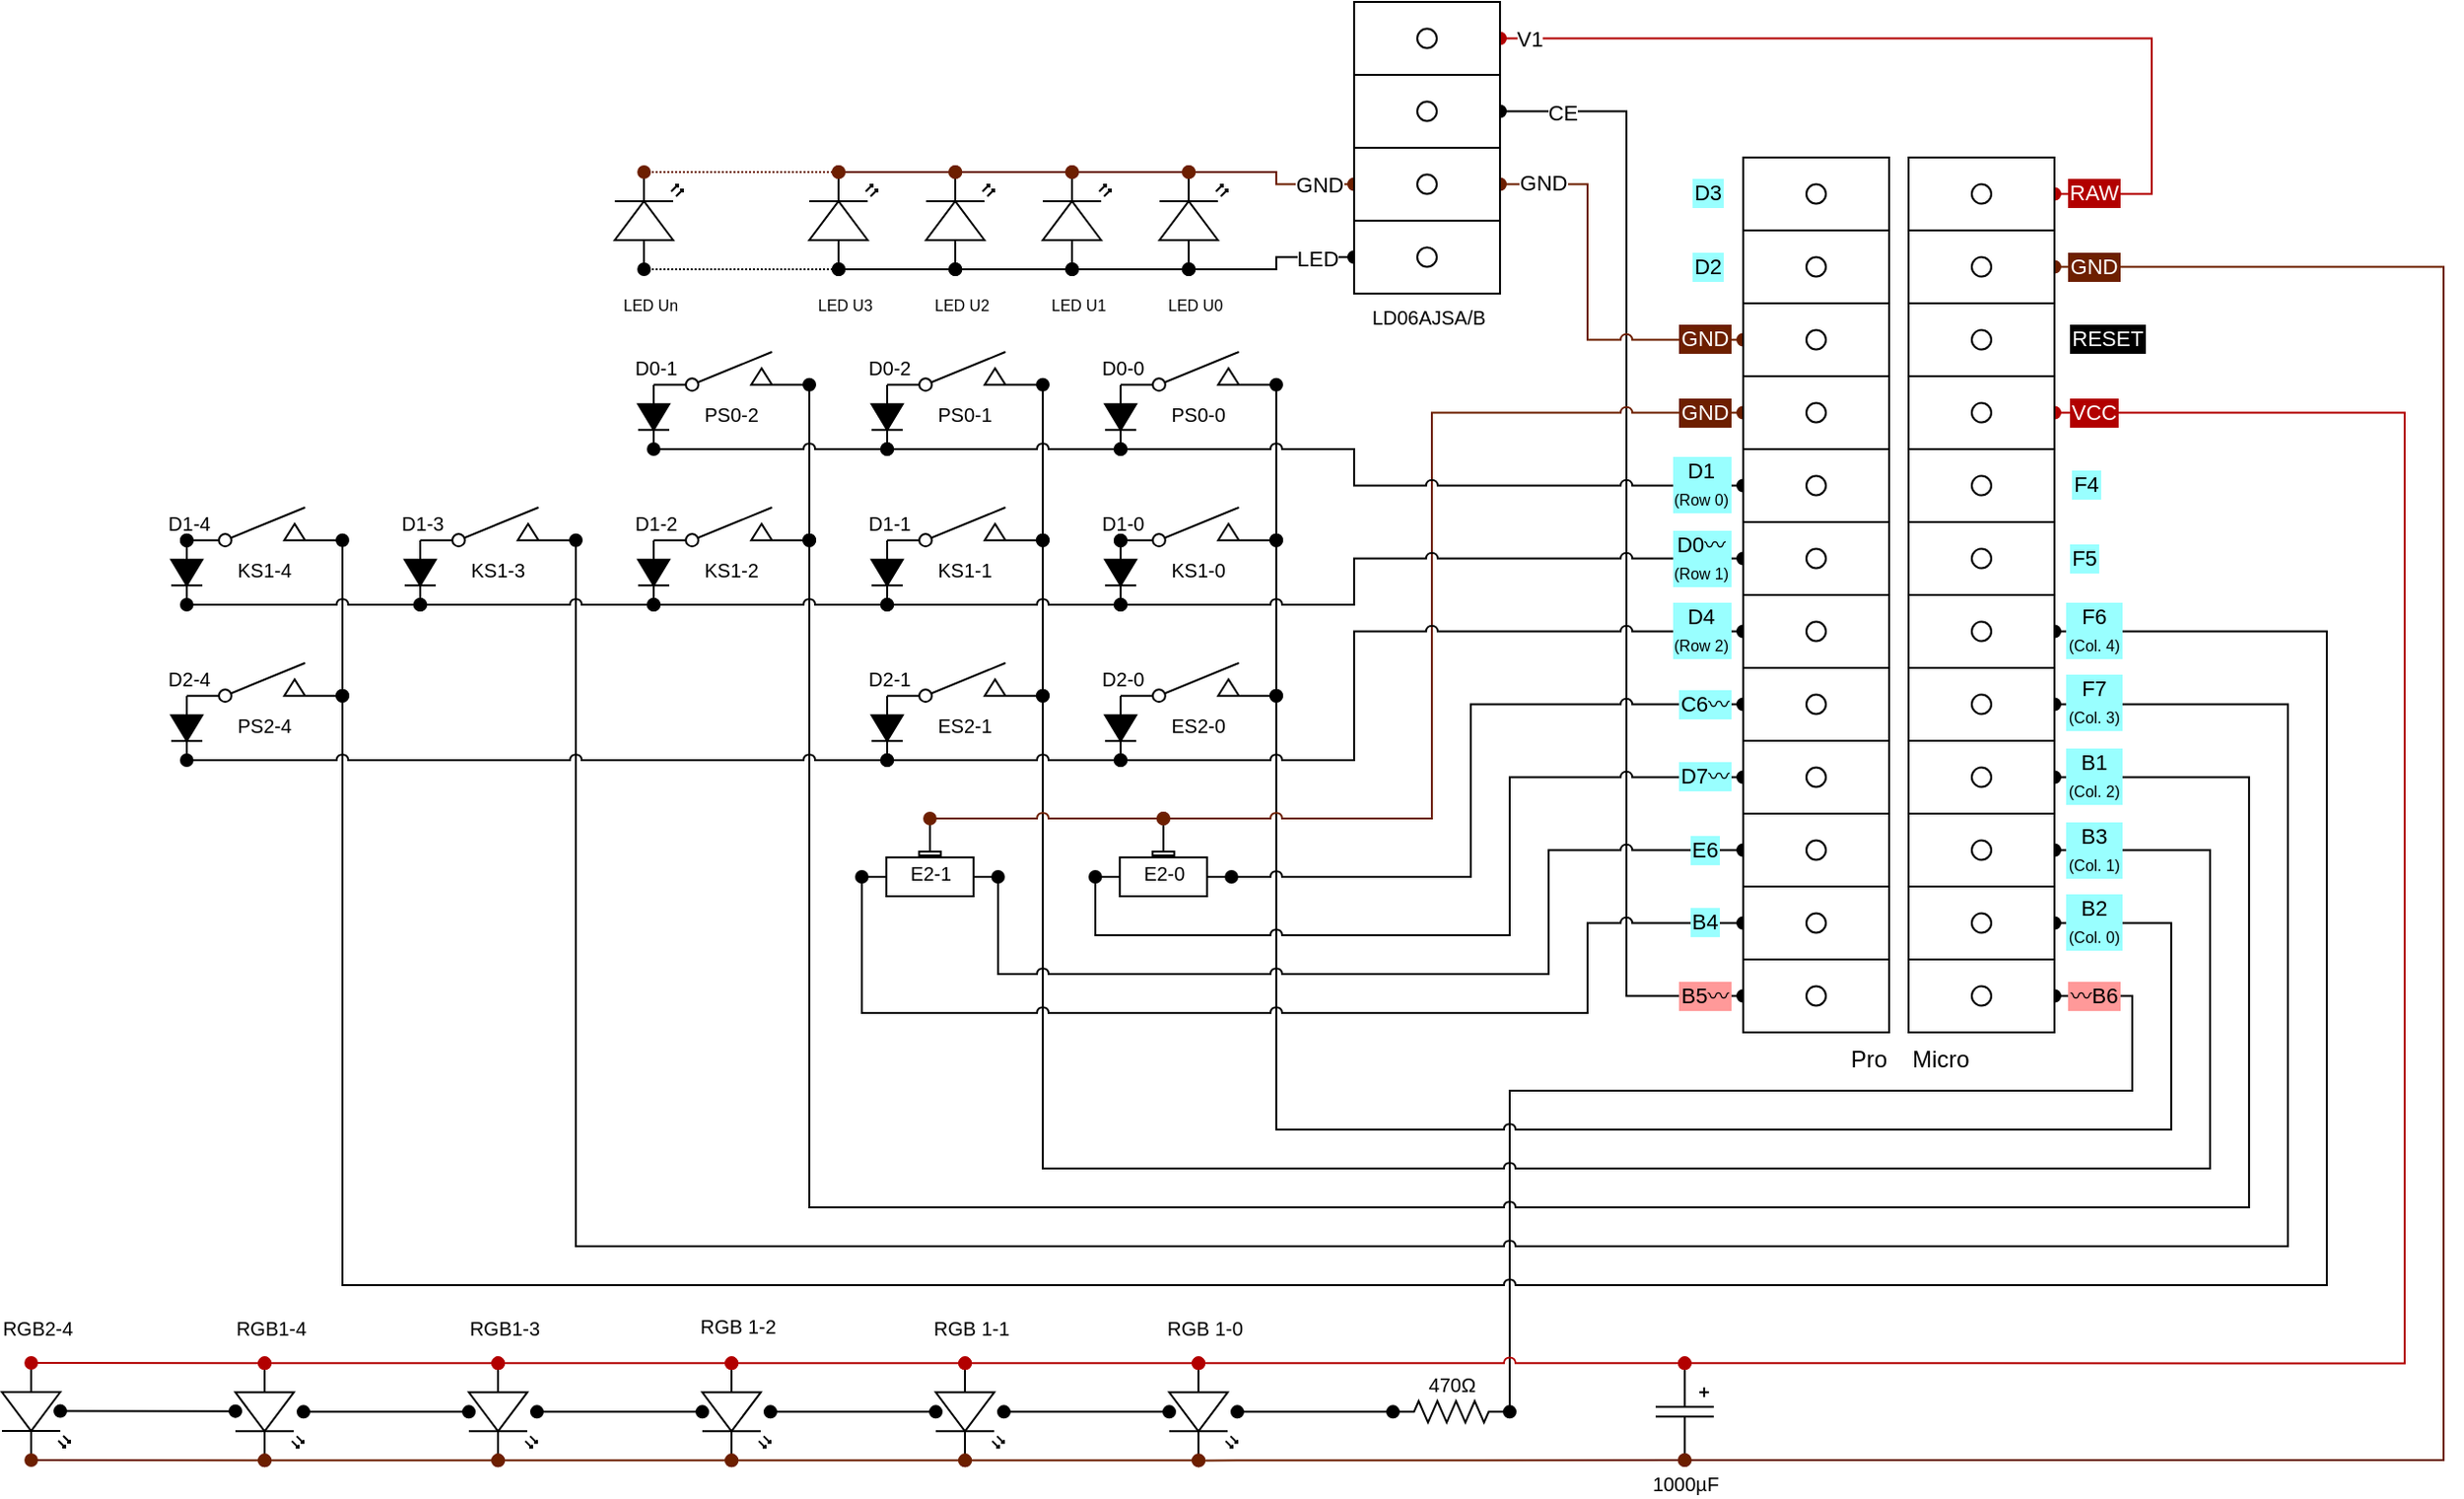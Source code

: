 <mxfile version="13.6.0" type="onedrive" pages="3"><diagram id="BnzMvqcYrQ7uJU0BWUY-" name="Circuit"><mxGraphModel dx="1552" dy="1137" grid="1" gridSize="10" guides="1" tooltips="1" connect="1" arrows="1" fold="1" page="1" pageScale="1" pageWidth="1654" pageHeight="1169" background="none" math="0" shadow="0"><root><mxCell id="0"/><mxCell id="1" parent="0"/><mxCell id="IWRXnVwqBfmEz76s3I5e-110" style="edgeStyle=orthogonalEdgeStyle;rounded=0;jumpStyle=arc;orthogonalLoop=1;jettySize=auto;html=1;entryX=1;entryY=0.375;entryDx=0;entryDy=0;entryPerimeter=0;startArrow=oval;startFill=1;endArrow=oval;endFill=1;exitX=0;exitY=0.875;exitDx=0;exitDy=0;exitPerimeter=0;comic=0;" parent="1" source="dVMe7M5__YSxESU2oJTp-6" target="dVMe7M5__YSxESU2oJTp-15" edge="1"><mxGeometry relative="1" as="geometry"><mxPoint x="1240" y="176" as="sourcePoint"/><Array as="points"><mxPoint x="900" y="551"/><mxPoint x="900" y="96"/></Array></mxGeometry></mxCell><mxCell id="IWRXnVwqBfmEz76s3I5e-112" value="CE" style="edgeLabel;html=1;align=center;verticalAlign=middle;resizable=0;points=[];comic=0;" parent="IWRXnVwqBfmEz76s3I5e-110" vertex="1" connectable="0"><mxGeometry x="0.911" y="2" relative="1" as="geometry"><mxPoint x="6" y="-2" as="offset"/></mxGeometry></mxCell><mxCell id="IWRXnVwqBfmEz76s3I5e-105" style="edgeStyle=orthogonalEdgeStyle;rounded=0;jumpStyle=arc;orthogonalLoop=1;jettySize=auto;html=1;exitX=1;exitY=0.875;exitDx=0;exitDy=0;exitPerimeter=0;entryX=0;entryY=0.5;entryDx=0;entryDy=0;entryPerimeter=0;startArrow=oval;startFill=1;endArrow=oval;endFill=1;comic=0;" parent="1" source="dVMe7M5__YSxESU2oJTp-11" target="dVMe7M5__YSxESU2oJTp-21" edge="1"><mxGeometry relative="1" as="geometry"><Array as="points"><mxPoint x="1160" y="551"/><mxPoint x="1160" y="600"/><mxPoint x="840" y="600"/></Array></mxGeometry></mxCell><mxCell id="gDskkrDmCkFOvIcuvDqA-1" value="1000µF" style="pointerEvents=1;verticalLabelPosition=bottom;shadow=0;dashed=0;align=center;html=1;verticalAlign=top;shape=mxgraph.electrical.capacitors.capacitor_5;labelBackgroundColor=none;strokeWidth=1;fontSize=10;fontColor=#000000;direction=south;aspect=fixed;fillColor=#FFFFFF;sketch=0;comic=0;treeFolding=0;" parent="1" vertex="1"><mxGeometry x="915" y="740.17" width="29.898" height="49.83" as="geometry"/></mxCell><mxCell id="0BYIiBsZELEkpW-l1v39-43" value="&lt;p style=&quot;line-height: 100% ; font-size: 10px&quot;&gt;RGB1-4&lt;/p&gt;" style="verticalLabelPosition=top;shadow=0;dashed=0;align=center;html=1;verticalAlign=bottom;shape=mxgraph.electrical.opto_electronics.led_2;pointerEvents=1;labelBackgroundColor=none;sketch=0;direction=north;aspect=fixed;flipH=1;fontSize=10;flipV=1;labelPosition=center;comic=0;" parent="1" vertex="1"><mxGeometry x="185" y="740.17" width="35" height="50" as="geometry"/></mxCell><mxCell id="IWRXnVwqBfmEz76s3I5e-46" value="&lt;p style=&quot;line-height: 100%; font-size: 10px;&quot;&gt;RGB1-3&lt;/p&gt;" style="verticalLabelPosition=top;shadow=0;dashed=0;align=center;html=1;verticalAlign=bottom;shape=mxgraph.electrical.opto_electronics.led_2;pointerEvents=1;labelBackgroundColor=none;sketch=0;direction=north;aspect=fixed;flipH=1;fontSize=10;flipV=1;labelPosition=center;comic=0;" parent="1" vertex="1"><mxGeometry x="305" y="740.17" width="35" height="50" as="geometry"/></mxCell><mxCell id="IWRXnVwqBfmEz76s3I5e-47" value="&lt;p style=&quot;line-height: 120% ; font-size: 10px&quot;&gt;RGB 1-2&lt;/p&gt;" style="verticalLabelPosition=top;shadow=0;dashed=0;align=center;html=1;verticalAlign=bottom;shape=mxgraph.electrical.opto_electronics.led_2;pointerEvents=1;labelBackgroundColor=none;sketch=0;direction=north;aspect=fixed;flipH=1;fontSize=10;flipV=1;labelPosition=center;comic=0;" parent="1" vertex="1"><mxGeometry x="425" y="740.17" width="35" height="50" as="geometry"/></mxCell><mxCell id="IWRXnVwqBfmEz76s3I5e-48" value="&lt;p style=&quot;line-height: 100% ; font-size: 10px&quot;&gt;RGB 1-1&lt;/p&gt;" style="verticalLabelPosition=top;shadow=0;dashed=0;align=center;html=1;verticalAlign=bottom;shape=mxgraph.electrical.opto_electronics.led_2;pointerEvents=1;labelBackgroundColor=none;sketch=0;direction=north;aspect=fixed;flipH=1;fontSize=10;flipV=1;labelPosition=center;comic=0;" parent="1" vertex="1"><mxGeometry x="545" y="740.17" width="35" height="50" as="geometry"/></mxCell><mxCell id="0BYIiBsZELEkpW-l1v39-42" value="&lt;p style=&quot;line-height: 100%&quot;&gt;RGB 1-0&lt;/p&gt;" style="verticalLabelPosition=top;shadow=0;dashed=0;align=center;html=1;verticalAlign=bottom;shape=mxgraph.electrical.opto_electronics.led_2;pointerEvents=1;labelBackgroundColor=none;sketch=0;direction=north;aspect=fixed;flipH=1;fontSize=10;flipV=1;labelPosition=center;comic=0;" parent="1" vertex="1"><mxGeometry x="665" y="740.17" width="35" height="50" as="geometry"/></mxCell><mxCell id="IWRXnVwqBfmEz76s3I5e-160" value="&lt;p style=&quot;line-height: 100%&quot;&gt;LED U0&lt;/p&gt;&lt;p style=&quot;line-height: 100%&quot;&gt;&lt;br&gt;&lt;/p&gt;" style="verticalLabelPosition=bottom;shadow=0;dashed=0;align=center;html=1;verticalAlign=top;shape=mxgraph.electrical.opto_electronics.led_2;pointerEvents=1;labelBackgroundColor=none;sketch=0;direction=north;aspect=fixed;flipH=1;fontSize=8;comic=0;" parent="1" vertex="1"><mxGeometry x="660" y="127.5" width="35" height="50" as="geometry"/></mxCell><mxCell id="dVMe7M5__YSxESU2oJTp-25" style="edgeStyle=orthogonalEdgeStyle;rounded=0;orthogonalLoop=1;jettySize=auto;html=1;exitX=0;exitY=0.625;exitDx=0;exitDy=0;exitPerimeter=0;entryX=1;entryY=0.625;entryDx=0;entryDy=0;entryPerimeter=0;labelBackgroundColor=#ffffff;endArrow=oval;endFill=1;jumpStyle=arc;startArrow=oval;startFill=1;fillColor=#a0522d;strokeColor=#6D1F00;comic=0;" parent="1" source="dVMe7M5__YSxESU2oJTp-4" target="dVMe7M5__YSxESU2oJTp-15" edge="1"><mxGeometry relative="1" as="geometry"><Array as="points"><mxPoint x="880" y="214"/><mxPoint x="880" y="134"/></Array></mxGeometry></mxCell><mxCell id="IWRXnVwqBfmEz76s3I5e-37" value="GND" style="edgeLabel;html=1;align=center;verticalAlign=middle;resizable=0;points=[];comic=0;" parent="dVMe7M5__YSxESU2oJTp-25" vertex="1" connectable="0"><mxGeometry x="0.828" relative="1" as="geometry"><mxPoint x="4" y="-1" as="offset"/></mxGeometry></mxCell><mxCell id="dVMe7M5__YSxESU2oJTp-17" style="edgeStyle=orthogonalEdgeStyle;rounded=0;orthogonalLoop=1;jettySize=auto;html=1;exitX=1;exitY=0.125;exitDx=0;exitDy=0;exitPerimeter=0;entryX=1;entryY=0.125;entryDx=0;entryDy=0;entryPerimeter=0;endArrow=oval;endFill=1;labelBackgroundColor=#ffffff;startArrow=oval;startFill=1;fillColor=#e51400;strokeColor=#B20000;comic=0;" parent="1" source="dVMe7M5__YSxESU2oJTp-9" target="dVMe7M5__YSxESU2oJTp-15" edge="1"><mxGeometry relative="1" as="geometry"><Array as="points"><mxPoint x="1170" y="139"/><mxPoint x="1170" y="59"/></Array></mxGeometry></mxCell><mxCell id="IWRXnVwqBfmEz76s3I5e-31" value="V1" style="edgeLabel;html=1;align=center;verticalAlign=middle;resizable=0;points=[];comic=0;" parent="dVMe7M5__YSxESU2oJTp-17" vertex="1" connectable="0"><mxGeometry x="0.922" y="1" relative="1" as="geometry"><mxPoint x="-3" y="-1" as="offset"/></mxGeometry></mxCell><mxCell id="IWRXnVwqBfmEz76s3I5e-43" style="edgeStyle=orthogonalEdgeStyle;rounded=0;orthogonalLoop=1;jettySize=auto;html=1;exitX=1;exitY=0.875;exitDx=0;exitDy=0;exitPerimeter=0;jumpStyle=arc;endArrow=oval;endFill=1;startArrow=oval;startFill=1;fillColor=#e51400;strokeColor=#B20000;strokeWidth=1;comic=0;sketch=0;entryX=0;entryY=0.5;entryDx=0;entryDy=0;entryPerimeter=0;" parent="1" source="dVMe7M5__YSxESU2oJTp-9" target="gDskkrDmCkFOvIcuvDqA-1" edge="1"><mxGeometry relative="1" as="geometry"><mxPoint x="760" y="740" as="targetPoint"/><Array as="points"><mxPoint x="1300" y="251"/><mxPoint x="1300" y="740"/></Array></mxGeometry></mxCell><mxCell id="IWRXnVwqBfmEz76s3I5e-45" style="edgeStyle=orthogonalEdgeStyle;rounded=0;jumpStyle=arc;orthogonalLoop=1;jettySize=auto;html=1;endArrow=oval;endFill=1;startArrow=oval;startFill=1;fillColor=#a0522d;strokeColor=#6D1F00;exitX=1;exitY=0.375;exitDx=0;exitDy=0;exitPerimeter=0;comic=0;entryX=1;entryY=0.5;entryDx=0;entryDy=0;entryPerimeter=0;" parent="1" source="dVMe7M5__YSxESU2oJTp-9" target="gDskkrDmCkFOvIcuvDqA-1" edge="1"><mxGeometry relative="1" as="geometry"><mxPoint x="770" y="790" as="targetPoint"/><Array as="points"><mxPoint x="1320" y="176"/><mxPoint x="1320" y="790"/></Array><mxPoint x="800" y="460" as="sourcePoint"/></mxGeometry></mxCell><mxCell id="IWRXnVwqBfmEz76s3I5e-66" value="KS1-0" style="pointerEvents=1;verticalLabelPosition=bottom;shadow=0;dashed=0;align=center;verticalAlign=top;shape=mxgraph.electrical.electro-mechanical.spring_return_2;labelBackgroundColor=none;fontSize=10;comic=0;" parent="1" vertex="1"><mxGeometry x="640" y="300" width="80" height="20" as="geometry"/></mxCell><mxCell id="IWRXnVwqBfmEz76s3I5e-67" value="KS1-1" style="pointerEvents=1;verticalLabelPosition=bottom;shadow=0;dashed=0;align=center;verticalAlign=top;shape=mxgraph.electrical.electro-mechanical.spring_return_2;labelBackgroundColor=none;fontSize=10;comic=0;" parent="1" vertex="1"><mxGeometry x="520" y="300" width="80" height="20" as="geometry"/></mxCell><mxCell id="IWRXnVwqBfmEz76s3I5e-70" value="KS1-2" style="pointerEvents=1;verticalLabelPosition=bottom;shadow=0;dashed=0;align=center;verticalAlign=top;shape=mxgraph.electrical.electro-mechanical.spring_return_2;labelBackgroundColor=#ffffff;fontSize=10;comic=0;" parent="1" vertex="1"><mxGeometry x="400" y="300" width="80" height="20" as="geometry"/></mxCell><mxCell id="0BYIiBsZELEkpW-l1v39-21" style="edgeStyle=orthogonalEdgeStyle;rounded=0;jumpStyle=arc;orthogonalLoop=1;jettySize=auto;html=1;startArrow=oval;startFill=1;endArrow=oval;endFill=1;strokeWidth=1;fontSize=8;fontColor=#FFFFFF;comic=0;exitX=0;exitY=0.845;exitDx=0;exitDy=0;exitPerimeter=0;entryX=0;entryY=0.5;entryDx=0;entryDy=0;entryPerimeter=0;" parent="1" source="IWRXnVwqBfmEz76s3I5e-71" target="IWRXnVwqBfmEz76s3I5e-88" edge="1"><mxGeometry relative="1" as="geometry"><mxPoint x="380" y="440" as="sourcePoint"/><mxPoint x="380" y="480" as="targetPoint"/></mxGeometry></mxCell><mxCell id="IWRXnVwqBfmEz76s3I5e-71" value="KS1-3" style="pointerEvents=1;verticalLabelPosition=bottom;shadow=0;dashed=0;align=center;verticalAlign=top;shape=mxgraph.electrical.electro-mechanical.spring_return_2;labelBackgroundColor=#ffffff;fontSize=10;comic=0;" parent="1" vertex="1"><mxGeometry x="280.0" y="300" width="80" height="20" as="geometry"/></mxCell><mxCell id="IWRXnVwqBfmEz76s3I5e-72" value="KS1-4" style="pointerEvents=1;verticalLabelPosition=bottom;shadow=0;dashed=0;align=center;verticalAlign=top;shape=mxgraph.electrical.electro-mechanical.spring_return_2;labelBackgroundColor=#ffffff;fontSize=10;comic=0;" parent="1" vertex="1"><mxGeometry x="160" y="300" width="80" height="20" as="geometry"/></mxCell><mxCell id="IWRXnVwqBfmEz76s3I5e-73" value="PS0-0" style="pointerEvents=1;verticalLabelPosition=bottom;shadow=0;dashed=0;align=center;verticalAlign=top;shape=mxgraph.electrical.electro-mechanical.spring_return_2;labelBackgroundColor=#ffffff;fontSize=10;comic=0;" parent="1" vertex="1"><mxGeometry x="640" y="220" width="80" height="20" as="geometry"/></mxCell><mxCell id="IWRXnVwqBfmEz76s3I5e-74" value="PS0-1" style="pointerEvents=1;verticalLabelPosition=bottom;shadow=0;dashed=0;align=center;verticalAlign=top;shape=mxgraph.electrical.electro-mechanical.spring_return_2;labelBackgroundColor=#ffffff;fontSize=10;comic=0;" parent="1" vertex="1"><mxGeometry x="520" y="220" width="80" height="20" as="geometry"/></mxCell><mxCell id="IWRXnVwqBfmEz76s3I5e-135" style="edgeStyle=orthogonalEdgeStyle;rounded=0;jumpStyle=arc;orthogonalLoop=1;jettySize=auto;html=1;entryX=0;entryY=0.5;entryDx=0;entryDy=0;entryPerimeter=0;startArrow=oval;startFill=1;endArrow=oval;endFill=1;strokeWidth=1;fontSize=10;fontColor=#FFFFFF;exitX=0;exitY=0.845;exitDx=0;exitDy=0;exitPerimeter=0;comic=0;" parent="1" source="IWRXnVwqBfmEz76s3I5e-74" target="IWRXnVwqBfmEz76s3I5e-80" edge="1"><mxGeometry relative="1" as="geometry"><mxPoint x="400" y="209" as="sourcePoint"/></mxGeometry></mxCell><mxCell id="IWRXnVwqBfmEz76s3I5e-75" value="PS0-2" style="pointerEvents=1;verticalLabelPosition=bottom;shadow=0;dashed=0;align=center;verticalAlign=top;shape=mxgraph.electrical.electro-mechanical.spring_return_2;labelBackgroundColor=#ffffff;fontSize=10;comic=0;" parent="1" vertex="1"><mxGeometry x="400" y="220" width="80" height="20" as="geometry"/></mxCell><mxCell id="IWRXnVwqBfmEz76s3I5e-76" value="&lt;font style=&quot;font-size: 10px ; line-height: 160%&quot;&gt;&lt;br&gt;E2-0&lt;/font&gt;" style="pointerEvents=1;verticalLabelPosition=middle;shadow=0;dashed=0;align=center;html=1;verticalAlign=middle;shape=mxgraph.electrical.resistors.trimmer_pot_1;labelBackgroundColor=none;direction=west;labelPosition=center;fontSize=10;comic=0;" parent="1" vertex="1"><mxGeometry x="627" y="460" width="70" height="40" as="geometry"/></mxCell><mxCell id="IWRXnVwqBfmEz76s3I5e-78" value="&lt;span style=&quot;font-size: 10px ; line-height: 160%&quot;&gt;&lt;br&gt;E2-1&lt;/span&gt;" style="pointerEvents=1;verticalLabelPosition=middle;shadow=0;dashed=0;align=center;html=1;verticalAlign=middle;shape=mxgraph.electrical.resistors.trimmer_pot_1;labelBackgroundColor=none;direction=west;labelPosition=center;fontSize=10;comic=0;" parent="1" vertex="1"><mxGeometry x="507" y="460" width="70" height="40" as="geometry"/></mxCell><mxCell id="IWRXnVwqBfmEz76s3I5e-79" value=" D1-4" style="pointerEvents=1;fillColor=#000000;verticalLabelPosition=top;shadow=0;dashed=0;align=center;verticalAlign=bottom;shape=mxgraph.electrical.diodes.diode;labelBackgroundColor=none;fontSize=10;flipH=1;direction=south;labelPosition=center;comic=0;" parent="1" vertex="1"><mxGeometry x="152" y="317" width="16" height="33" as="geometry"/></mxCell><mxCell id="IWRXnVwqBfmEz76s3I5e-80" value=" D0-2" style="pointerEvents=1;fillColor=#000000;verticalLabelPosition=top;shadow=0;dashed=0;align=center;verticalAlign=bottom;shape=mxgraph.electrical.diodes.diode;labelBackgroundColor=none;fontSize=10;flipH=1;direction=south;labelPosition=center;comic=0;" parent="1" vertex="1"><mxGeometry x="512" y="237" width="16" height="33" as="geometry"/></mxCell><mxCell id="IWRXnVwqBfmEz76s3I5e-81" value=" D1-0" style="pointerEvents=1;fillColor=#000000;verticalLabelPosition=top;shadow=0;dashed=0;align=center;verticalAlign=bottom;shape=mxgraph.electrical.diodes.diode;labelBackgroundColor=none;fontSize=10;flipH=1;direction=south;labelPosition=center;comic=0;flipV=0;" parent="1" vertex="1"><mxGeometry x="632" y="317" width="16" height="33" as="geometry"/></mxCell><mxCell id="IWRXnVwqBfmEz76s3I5e-132" style="edgeStyle=orthogonalEdgeStyle;rounded=0;jumpStyle=arc;orthogonalLoop=1;jettySize=auto;html=1;startArrow=oval;startFill=1;endArrow=oval;endFill=1;strokeWidth=1;fontSize=10;fontColor=#FFFFFF;exitX=0;exitY=0.5;exitDx=0;exitDy=0;exitPerimeter=0;comic=0;entryX=0;entryY=0.845;entryDx=0;entryDy=0;entryPerimeter=0;" parent="1" source="IWRXnVwqBfmEz76s3I5e-84" target="IWRXnVwqBfmEz76s3I5e-73" edge="1"><mxGeometry relative="1" as="geometry"><mxPoint x="620" y="220" as="targetPoint"/><Array as="points"/><mxPoint x="725" y="269" as="sourcePoint"/></mxGeometry></mxCell><mxCell id="IWRXnVwqBfmEz76s3I5e-84" value=" D0-0" style="pointerEvents=1;fillColor=#000000;verticalLabelPosition=top;shadow=0;dashed=0;align=center;verticalAlign=bottom;shape=mxgraph.electrical.diodes.diode;labelBackgroundColor=none;fontSize=10;flipH=1;direction=north;labelPosition=center;comic=0;flipV=1;" parent="1" vertex="1"><mxGeometry x="632" y="237" width="16" height="33" as="geometry"/></mxCell><mxCell id="IWRXnVwqBfmEz76s3I5e-85" value=" D0-1" style="pointerEvents=1;fillColor=#000000;verticalLabelPosition=top;shadow=0;dashed=0;align=center;verticalAlign=bottom;shape=mxgraph.electrical.diodes.diode;labelBackgroundColor=none;fontSize=10;flipH=1;direction=north;labelPosition=center;comic=0;flipV=1;" parent="1" vertex="1"><mxGeometry x="392" y="237" width="16" height="33" as="geometry"/></mxCell><mxCell id="0BYIiBsZELEkpW-l1v39-18" style="edgeStyle=orthogonalEdgeStyle;rounded=0;jumpStyle=arc;orthogonalLoop=1;jettySize=auto;html=1;exitX=0;exitY=0.5;exitDx=0;exitDy=0;exitPerimeter=0;startArrow=oval;startFill=1;endArrow=oval;endFill=1;strokeWidth=1;fontSize=8;fontColor=#FFFFFF;labelPosition=center;verticalLabelPosition=bottom;align=center;verticalAlign=top;comic=0;entryX=0;entryY=0.845;entryDx=0;entryDy=0;entryPerimeter=0;" parent="1" source="IWRXnVwqBfmEz76s3I5e-86" target="IWRXnVwqBfmEz76s3I5e-67" edge="1"><mxGeometry relative="1" as="geometry"><mxPoint x="540" y="360" as="targetPoint"/></mxGeometry></mxCell><mxCell id="0BYIiBsZELEkpW-l1v39-25" style="edgeStyle=orthogonalEdgeStyle;rounded=0;jumpStyle=arc;orthogonalLoop=1;jettySize=auto;html=1;startArrow=oval;startFill=1;endArrow=oval;endFill=1;strokeWidth=1;fontSize=8;fontColor=#FFFFFF;comic=0;entryX=0;entryY=0.5;entryDx=0;entryDy=0;entryPerimeter=0;exitX=0;exitY=0.845;exitDx=0;exitDy=0;exitPerimeter=0;" parent="1" source="IWRXnVwqBfmEz76s3I5e-70" target="IWRXnVwqBfmEz76s3I5e-87" edge="1"><mxGeometry relative="1" as="geometry"><Array as="points"><mxPoint x="400" y="317"/><mxPoint x="400" y="317"/></Array><mxPoint x="490" y="326" as="sourcePoint"/><mxPoint x="432" y="326" as="targetPoint"/></mxGeometry></mxCell><mxCell id="IWRXnVwqBfmEz76s3I5e-86" value=" D1-1" style="pointerEvents=1;fillColor=#000000;verticalLabelPosition=top;shadow=0;dashed=0;align=center;verticalAlign=bottom;shape=mxgraph.electrical.diodes.diode;labelBackgroundColor=none;fontSize=10;flipH=1;direction=south;labelPosition=center;comic=0;" parent="1" vertex="1"><mxGeometry x="512" y="317" width="16" height="33" as="geometry"/></mxCell><mxCell id="0BYIiBsZELEkpW-l1v39-17" style="edgeStyle=orthogonalEdgeStyle;rounded=0;jumpStyle=arc;orthogonalLoop=1;jettySize=auto;html=1;startArrow=oval;startFill=1;endArrow=oval;endFill=1;strokeWidth=1;fontSize=8;fontColor=#FFFFFF;comic=0;exitX=0;exitY=0.845;exitDx=0;exitDy=0;exitPerimeter=0;entryX=0;entryY=0.5;entryDx=0;entryDy=0;entryPerimeter=0;" parent="1" source="IWRXnVwqBfmEz76s3I5e-69" target="IWRXnVwqBfmEz76s3I5e-83" edge="1"><mxGeometry relative="1" as="geometry"><mxPoint x="470" y="380" as="sourcePoint"/><mxPoint x="430" y="380" as="targetPoint"/></mxGeometry></mxCell><mxCell id="IWRXnVwqBfmEz76s3I5e-87" value=" D1-2" style="pointerEvents=1;fillColor=#000000;verticalLabelPosition=top;shadow=0;dashed=0;align=center;verticalAlign=bottom;shape=mxgraph.electrical.diodes.diode;labelBackgroundColor=none;fontSize=10;flipH=1;labelPosition=center;direction=south;comic=0;" parent="1" vertex="1"><mxGeometry x="392" y="317" width="16" height="33" as="geometry"/></mxCell><mxCell id="0BYIiBsZELEkpW-l1v39-23" style="edgeStyle=orthogonalEdgeStyle;rounded=0;jumpStyle=arc;orthogonalLoop=1;jettySize=auto;html=1;startArrow=oval;startFill=1;endArrow=oval;endFill=1;strokeWidth=1;fontSize=8;fontColor=#FFFFFF;comic=0;exitX=0;exitY=0.845;exitDx=0;exitDy=0;exitPerimeter=0;entryX=0;entryY=0.5;entryDx=0;entryDy=0;entryPerimeter=0;" parent="1" source="IWRXnVwqBfmEz76s3I5e-72" target="IWRXnVwqBfmEz76s3I5e-79" edge="1"><mxGeometry relative="1" as="geometry"><Array as="points"><mxPoint x="160" y="330"/><mxPoint x="160" y="330"/></Array><mxPoint x="140" y="370" as="sourcePoint"/><mxPoint x="130" y="373" as="targetPoint"/></mxGeometry></mxCell><mxCell id="IWRXnVwqBfmEz76s3I5e-88" value=" D1-3" style="pointerEvents=1;fillColor=#000000;verticalLabelPosition=top;shadow=0;dashed=0;align=center;verticalAlign=bottom;shape=mxgraph.electrical.diodes.diode;labelBackgroundColor=none;fontSize=10;flipH=1;labelPosition=center;direction=south;comic=0;" parent="1" vertex="1"><mxGeometry x="272" y="317" width="16" height="33" as="geometry"/></mxCell><mxCell id="IWRXnVwqBfmEz76s3I5e-100" style="edgeStyle=orthogonalEdgeStyle;rounded=0;jumpStyle=arc;orthogonalLoop=1;jettySize=auto;html=1;startArrow=oval;startFill=1;endArrow=oval;endFill=1;exitX=1;exitY=0.125;exitDx=0;exitDy=0;exitPerimeter=0;comic=0;entryX=1;entryY=0.845;entryDx=0;entryDy=0;entryPerimeter=0;" parent="1" source="dVMe7M5__YSxESU2oJTp-11" target="IWRXnVwqBfmEz76s3I5e-70" edge="1"><mxGeometry relative="1" as="geometry"><mxPoint x="400" y="600" as="targetPoint"/><mxPoint x="1130" y="330" as="sourcePoint"/><Array as="points"><mxPoint x="1220" y="439"/><mxPoint x="1220" y="660"/><mxPoint x="480" y="660"/></Array></mxGeometry></mxCell><mxCell id="IWRXnVwqBfmEz76s3I5e-114" style="edgeStyle=orthogonalEdgeStyle;rounded=0;jumpStyle=arc;orthogonalLoop=1;jettySize=auto;html=1;exitX=1;exitY=0.625;exitDx=0;exitDy=0;exitPerimeter=0;startArrow=oval;startFill=1;endArrow=oval;endFill=1;comic=0;entryX=1;entryY=0.845;entryDx=0;entryDy=0;entryPerimeter=0;" parent="1" source="dVMe7M5__YSxESU2oJTp-10" target="0BYIiBsZELEkpW-l1v39-2" edge="1"><mxGeometry relative="1" as="geometry"><mxPoint x="160" y="500" as="targetPoint"/><Array as="points"><mxPoint x="1260" y="364"/><mxPoint x="1260" y="700"/><mxPoint x="240" y="700"/></Array></mxGeometry></mxCell><mxCell id="dVMe7M5__YSxESU2oJTp-31" style="edgeStyle=orthogonalEdgeStyle;rounded=0;jumpStyle=arc;orthogonalLoop=1;jettySize=auto;html=1;exitX=0;exitY=0.875;exitDx=0;exitDy=0;exitPerimeter=0;endArrow=oval;endFill=1;startArrow=oval;startFill=1;entryX=0;entryY=0.571;entryDx=0;entryDy=0;entryPerimeter=0;comic=0;" parent="1" source="dVMe7M5__YSxESU2oJTp-15" target="IWRXnVwqBfmEz76s3I5e-160" edge="1"><mxGeometry relative="1" as="geometry"><Array as="points"><mxPoint x="720" y="171"/><mxPoint x="720" y="178"/></Array><mxPoint x="700" y="165" as="targetPoint"/></mxGeometry></mxCell><mxCell id="IWRXnVwqBfmEz76s3I5e-41" value="LED" style="edgeLabel;html=1;align=center;verticalAlign=middle;resizable=0;points=[];comic=0;" parent="dVMe7M5__YSxESU2oJTp-31" vertex="1" connectable="0"><mxGeometry x="-0.822" relative="1" as="geometry"><mxPoint x="-11" as="offset"/></mxGeometry></mxCell><mxCell id="dVMe7M5__YSxESU2oJTp-34" style="edgeStyle=orthogonalEdgeStyle;rounded=0;jumpStyle=arc;orthogonalLoop=1;jettySize=auto;html=1;endArrow=oval;endFill=1;startArrow=oval;startFill=1;fillColor=#a0522d;strokeColor=#6D1F00;exitX=0;exitY=0.625;exitDx=0;exitDy=0;exitPerimeter=0;entryX=1;entryY=0.57;entryDx=0;entryDy=0;entryPerimeter=0;comic=0;" parent="1" source="dVMe7M5__YSxESU2oJTp-15" target="IWRXnVwqBfmEz76s3I5e-160" edge="1"><mxGeometry relative="1" as="geometry"><Array as="points"><mxPoint x="720" y="134"/><mxPoint x="720" y="128"/></Array><mxPoint x="760" y="143" as="sourcePoint"/><mxPoint x="650" y="118" as="targetPoint"/></mxGeometry></mxCell><mxCell id="0BYIiBsZELEkpW-l1v39-38" value="GND" style="edgeLabel;html=1;align=center;verticalAlign=middle;resizable=0;points=[];fontSize=11;comic=0;" parent="dVMe7M5__YSxESU2oJTp-34" vertex="1" connectable="0"><mxGeometry x="-0.834" relative="1" as="geometry"><mxPoint x="-11" as="offset"/></mxGeometry></mxCell><mxCell id="0BYIiBsZELEkpW-l1v39-27" style="edgeStyle=orthogonalEdgeStyle;rounded=0;jumpStyle=arc;orthogonalLoop=1;jettySize=auto;html=1;startArrow=oval;startFill=1;endArrow=oval;endFill=1;strokeWidth=1;fontSize=8;fontColor=#FFFFFF;comic=0;entryX=1;entryY=0.845;entryDx=0;entryDy=0;entryPerimeter=0;exitX=1;exitY=0.845;exitDx=0;exitDy=0;exitPerimeter=0;" parent="1" source="0BYIiBsZELEkpW-l1v39-2" target="IWRXnVwqBfmEz76s3I5e-72" edge="1"><mxGeometry relative="1" as="geometry"><mxPoint x="250" y="440" as="sourcePoint"/><mxPoint x="210" y="367" as="targetPoint"/><Array as="points"><mxPoint x="240" y="370"/><mxPoint x="240" y="370"/></Array></mxGeometry></mxCell><mxCell id="0BYIiBsZELEkpW-l1v39-35" style="edgeStyle=orthogonalEdgeStyle;rounded=0;jumpStyle=arc;orthogonalLoop=1;jettySize=auto;html=1;startArrow=oval;startFill=1;endArrow=oval;endFill=1;strokeWidth=1;fontSize=8;fontColor=#FFFFFF;comic=0;entryX=0;entryY=0.845;entryDx=0;entryDy=0;entryPerimeter=0;exitX=0;exitY=0.5;exitDx=0;exitDy=0;exitPerimeter=0;" parent="1" source="0BYIiBsZELEkpW-l1v39-3" target="0BYIiBsZELEkpW-l1v39-2" edge="1"><mxGeometry relative="1" as="geometry"><Array as="points"/><mxPoint x="140" y="419" as="sourcePoint"/><mxPoint x="150" y="390" as="targetPoint"/></mxGeometry></mxCell><mxCell id="0BYIiBsZELEkpW-l1v39-2" value="PS2-4" style="pointerEvents=1;verticalLabelPosition=bottom;shadow=0;dashed=0;align=center;verticalAlign=top;shape=mxgraph.electrical.electro-mechanical.spring_return_2;labelBackgroundColor=#ffffff;fontSize=10;comic=0;" parent="1" vertex="1"><mxGeometry x="160" y="380" width="80" height="20" as="geometry"/></mxCell><mxCell id="0BYIiBsZELEkpW-l1v39-3" value=" D2-4" style="pointerEvents=1;fillColor=#000000;verticalLabelPosition=top;shadow=0;dashed=0;align=center;verticalAlign=bottom;shape=mxgraph.electrical.diodes.diode;labelBackgroundColor=none;fontSize=10;flipH=1;direction=south;labelPosition=center;comic=0;" parent="1" vertex="1"><mxGeometry x="152" y="397" width="16" height="33" as="geometry"/></mxCell><mxCell id="0BYIiBsZELEkpW-l1v39-34" style="edgeStyle=orthogonalEdgeStyle;rounded=0;jumpStyle=arc;orthogonalLoop=1;jettySize=auto;html=1;entryX=1;entryY=0.845;entryDx=0;entryDy=0;entryPerimeter=0;startArrow=oval;startFill=1;endArrow=oval;endFill=1;strokeWidth=1;fontSize=8;fontColor=#FFFFFF;comic=0;exitX=1;exitY=0.845;exitDx=0;exitDy=0;exitPerimeter=0;" parent="1" source="IWRXnVwqBfmEz76s3I5e-70" target="IWRXnVwqBfmEz76s3I5e-75" edge="1"><mxGeometry relative="1" as="geometry"><Array as="points"><mxPoint x="480" y="270"/><mxPoint x="480" y="270"/></Array><mxPoint x="480" y="290" as="sourcePoint"/></mxGeometry></mxCell><mxCell id="0BYIiBsZELEkpW-l1v39-32" style="edgeStyle=orthogonalEdgeStyle;rounded=0;jumpStyle=arc;orthogonalLoop=1;jettySize=auto;html=1;startArrow=oval;startFill=1;endArrow=oval;endFill=1;strokeWidth=1;fontSize=8;fontColor=#FFFFFF;comic=0;entryX=1;entryY=0.845;entryDx=0;entryDy=0;entryPerimeter=0;exitX=1;exitY=0.845;exitDx=0;exitDy=0;exitPerimeter=0;" parent="1" source="IWRXnVwqBfmEz76s3I5e-67" target="IWRXnVwqBfmEz76s3I5e-74" edge="1"><mxGeometry relative="1" as="geometry"><Array as="points"><mxPoint x="600" y="280"/><mxPoint x="600" y="280"/></Array><mxPoint x="530" y="330" as="sourcePoint"/><mxPoint x="520" y="300" as="targetPoint"/></mxGeometry></mxCell><mxCell id="0BYIiBsZELEkpW-l1v39-30" style="edgeStyle=orthogonalEdgeStyle;rounded=0;jumpStyle=arc;orthogonalLoop=1;jettySize=auto;html=1;exitX=1;exitY=0.845;exitDx=0;exitDy=0;exitPerimeter=0;startArrow=oval;startFill=1;endArrow=oval;endFill=1;strokeWidth=1;fontSize=8;fontColor=#FFFFFF;comic=0;entryX=1;entryY=0.845;entryDx=0;entryDy=0;entryPerimeter=0;" parent="1" source="IWRXnVwqBfmEz76s3I5e-66" target="IWRXnVwqBfmEz76s3I5e-73" edge="1"><mxGeometry relative="1" as="geometry"><Array as="points"><mxPoint x="720" y="330"/><mxPoint x="720" y="330"/></Array><mxPoint x="640" y="290" as="targetPoint"/></mxGeometry></mxCell><mxCell id="0BYIiBsZELEkpW-l1v39-31" style="edgeStyle=orthogonalEdgeStyle;rounded=0;jumpStyle=arc;orthogonalLoop=1;jettySize=auto;html=1;startArrow=oval;startFill=1;endArrow=oval;endFill=1;strokeWidth=1;fontSize=8;fontColor=#FFFFFF;comic=0;exitX=0;exitY=0.5;exitDx=0;exitDy=0;exitPerimeter=0;labelBackgroundColor=none;entryX=0;entryY=0.5;entryDx=0;entryDy=0;entryPerimeter=0;" parent="1" target="IWRXnVwqBfmEz76s3I5e-81" edge="1"><mxGeometry relative="1" as="geometry"><Array as="points"><mxPoint x="640" y="340"/></Array><mxPoint x="640" y="317" as="sourcePoint"/><mxPoint x="630" y="330" as="targetPoint"/></mxGeometry></mxCell><mxCell id="dVMe7M5__YSxESU2oJTp-15" value="LD06AJSA/B" style="pointerEvents=1;verticalLabelPosition=bottom;shadow=0;dashed=0;align=center;html=1;verticalAlign=top;shape=mxgraph.electrical.miscellaneous.terminal_board;sketch=0;labelPosition=center;fontSize=10;comic=0;" parent="1" vertex="1"><mxGeometry x="760" y="40" width="75" height="150" as="geometry"/></mxCell><mxCell id="dVMe7M5__YSxESU2oJTp-28" value="&lt;p style=&quot;line-height: 100%&quot;&gt;LED Un&lt;/p&gt;" style="verticalLabelPosition=bottom;shadow=0;dashed=0;align=center;html=1;verticalAlign=top;shape=mxgraph.electrical.opto_electronics.led_2;pointerEvents=1;labelBackgroundColor=none;sketch=0;direction=north;aspect=fixed;flipH=1;fontSize=8;labelPosition=center;comic=0;" parent="1" vertex="1"><mxGeometry x="380.0" y="127.5" width="35" height="50" as="geometry"/></mxCell><mxCell id="dVMe7M5__YSxESU2oJTp-29" value="&lt;p style=&quot;line-height: 100%&quot;&gt;LED U3&lt;/p&gt;" style="verticalLabelPosition=bottom;shadow=0;dashed=0;align=center;html=1;verticalAlign=top;shape=mxgraph.electrical.opto_electronics.led_2;pointerEvents=1;labelBackgroundColor=none;sketch=0;direction=north;aspect=fixed;flipH=1;fontSize=8;comic=0;" parent="1" vertex="1"><mxGeometry x="480.0" y="127.5" width="35" height="50" as="geometry"/></mxCell><mxCell id="dVMe7M5__YSxESU2oJTp-30" value="&lt;p style=&quot;line-height: 100%&quot;&gt;LED U2&lt;/p&gt;" style="verticalLabelPosition=bottom;shadow=0;dashed=0;align=center;html=1;verticalAlign=top;shape=mxgraph.electrical.opto_electronics.led_2;pointerEvents=1;labelBackgroundColor=none;sketch=0;direction=north;aspect=fixed;flipH=1;fontSize=8;comic=0;" parent="1" vertex="1"><mxGeometry x="540" y="127.5" width="35" height="50" as="geometry"/></mxCell><mxCell id="dVMe7M5__YSxESU2oJTp-39" style="edgeStyle=orthogonalEdgeStyle;rounded=0;jumpStyle=arc;orthogonalLoop=1;jettySize=auto;html=1;exitX=0;exitY=0.57;exitDx=0;exitDy=0;exitPerimeter=0;entryX=0;entryY=0.57;entryDx=0;entryDy=0;entryPerimeter=0;endArrow=oval;endFill=1;startArrow=oval;startFill=1;dashed=1;dashPattern=1 1;comic=0;" parent="1" source="dVMe7M5__YSxESU2oJTp-29" target="dVMe7M5__YSxESU2oJTp-28" edge="1"><mxGeometry relative="1" as="geometry"><Array as="points"><mxPoint x="400" y="177"/><mxPoint x="400" y="177"/></Array></mxGeometry></mxCell><mxCell id="dVMe7M5__YSxESU2oJTp-41" style="edgeStyle=orthogonalEdgeStyle;rounded=0;jumpStyle=arc;orthogonalLoop=1;jettySize=auto;html=1;exitX=1;exitY=0.57;exitDx=0;exitDy=0;exitPerimeter=0;entryX=1;entryY=0.57;entryDx=0;entryDy=0;entryPerimeter=0;endArrow=oval;endFill=1;startArrow=oval;startFill=1;fillColor=#a0522d;strokeColor=#6D1F00;dashed=1;dashPattern=1 1;comic=0;" parent="1" source="dVMe7M5__YSxESU2oJTp-29" target="dVMe7M5__YSxESU2oJTp-28" edge="1"><mxGeometry relative="1" as="geometry"><Array as="points"><mxPoint x="440" y="128"/><mxPoint x="440" y="128"/></Array></mxGeometry></mxCell><mxCell id="dVMe7M5__YSxESU2oJTp-38" style="edgeStyle=orthogonalEdgeStyle;rounded=0;jumpStyle=arc;orthogonalLoop=1;jettySize=auto;html=1;entryX=1;entryY=0.57;entryDx=0;entryDy=0;entryPerimeter=0;endArrow=oval;endFill=1;startArrow=oval;startFill=1;fillColor=#a0522d;strokeColor=#6D1F00;exitX=1;exitY=0.57;exitDx=0;exitDy=0;exitPerimeter=0;comic=0;" parent="1" source="dVMe7M5__YSxESU2oJTp-30" target="dVMe7M5__YSxESU2oJTp-29" edge="1"><mxGeometry relative="1" as="geometry"><Array as="points"><mxPoint x="520" y="128"/><mxPoint x="520" y="128"/></Array><mxPoint x="575.05" y="127.5" as="sourcePoint"/></mxGeometry></mxCell><mxCell id="dVMe7M5__YSxESU2oJTp-40" style="edgeStyle=orthogonalEdgeStyle;rounded=0;jumpStyle=arc;orthogonalLoop=1;jettySize=auto;html=1;entryX=0;entryY=0.57;entryDx=0;entryDy=0;entryPerimeter=0;endArrow=oval;endFill=1;startArrow=oval;startFill=1;exitX=0;exitY=0.57;exitDx=0;exitDy=0;exitPerimeter=0;comic=0;" parent="1" source="dVMe7M5__YSxESU2oJTp-30" target="dVMe7M5__YSxESU2oJTp-29" edge="1"><mxGeometry relative="1" as="geometry"><Array as="points"><mxPoint x="530" y="178"/><mxPoint x="530" y="178"/></Array><mxPoint x="540" y="220" as="sourcePoint"/></mxGeometry></mxCell><mxCell id="IWRXnVwqBfmEz76s3I5e-164" style="edgeStyle=orthogonalEdgeStyle;rounded=0;jumpStyle=arc;orthogonalLoop=1;jettySize=auto;html=1;exitX=0;exitY=0.57;exitDx=0;exitDy=0;exitPerimeter=0;startArrow=oval;startFill=1;endArrow=oval;endFill=1;strokeWidth=1;fontSize=10;fontColor=#FFFFFF;entryX=0;entryY=0.57;entryDx=0;entryDy=0;entryPerimeter=0;comic=0;" parent="1" source="IWRXnVwqBfmEz76s3I5e-159" target="IWRXnVwqBfmEz76s3I5e-160" edge="1"><mxGeometry relative="1" as="geometry"><Array as="points"><mxPoint x="630" y="177"/><mxPoint x="630" y="177"/></Array></mxGeometry></mxCell><mxCell id="IWRXnVwqBfmEz76s3I5e-159" value="&lt;p style=&quot;line-height: 100%&quot;&gt;LED U1&lt;/p&gt;" style="verticalLabelPosition=bottom;shadow=0;dashed=0;align=center;html=1;verticalAlign=top;shape=mxgraph.electrical.opto_electronics.led_2;pointerEvents=1;labelBackgroundColor=none;sketch=0;direction=north;aspect=fixed;flipH=1;fontSize=8;comic=0;" parent="1" vertex="1"><mxGeometry x="600" y="127.5" width="35" height="50" as="geometry"/></mxCell><mxCell id="IWRXnVwqBfmEz76s3I5e-162" style="edgeStyle=orthogonalEdgeStyle;rounded=0;jumpStyle=arc;orthogonalLoop=1;jettySize=auto;html=1;exitX=1;exitY=0.57;exitDx=0;exitDy=0;exitPerimeter=0;startArrow=oval;startFill=1;endArrow=oval;endFill=1;strokeWidth=1;fontSize=10;fontColor=#FFFFFF;entryX=1;entryY=0.57;entryDx=0;entryDy=0;entryPerimeter=0;fillColor=#a0522d;strokeColor=#6D1F00;comic=0;" parent="1" source="dVMe7M5__YSxESU2oJTp-30" target="IWRXnVwqBfmEz76s3I5e-159" edge="1"><mxGeometry relative="1" as="geometry"><mxPoint x="605.0" y="119" as="targetPoint"/><Array as="points"><mxPoint x="590" y="127"/><mxPoint x="590" y="127"/></Array></mxGeometry></mxCell><mxCell id="IWRXnVwqBfmEz76s3I5e-165" style="edgeStyle=orthogonalEdgeStyle;rounded=0;jumpStyle=arc;orthogonalLoop=1;jettySize=auto;html=1;exitX=0;exitY=0.57;exitDx=0;exitDy=0;exitPerimeter=0;entryX=0;entryY=0.57;entryDx=0;entryDy=0;entryPerimeter=0;startArrow=oval;startFill=1;endArrow=oval;endFill=1;strokeWidth=1;fontSize=10;fontColor=#FFFFFF;comic=0;" parent="1" source="dVMe7M5__YSxESU2oJTp-30" target="IWRXnVwqBfmEz76s3I5e-159" edge="1"><mxGeometry relative="1" as="geometry"><Array as="points"><mxPoint x="590" y="177"/><mxPoint x="590" y="177"/></Array></mxGeometry></mxCell><mxCell id="IWRXnVwqBfmEz76s3I5e-163" style="edgeStyle=orthogonalEdgeStyle;rounded=0;jumpStyle=arc;orthogonalLoop=1;jettySize=auto;html=1;exitX=1;exitY=0.57;exitDx=0;exitDy=0;exitPerimeter=0;entryX=1;entryY=0.57;entryDx=0;entryDy=0;entryPerimeter=0;startArrow=oval;startFill=1;endArrow=oval;endFill=1;strokeWidth=1;fontSize=10;fontColor=#FFFFFF;fillColor=#a0522d;strokeColor=#6D1F00;comic=0;" parent="1" source="IWRXnVwqBfmEz76s3I5e-159" target="IWRXnVwqBfmEz76s3I5e-160" edge="1"><mxGeometry relative="1" as="geometry"><Array as="points"><mxPoint x="630" y="127"/><mxPoint x="630" y="127"/></Array></mxGeometry></mxCell><mxCell id="IWRXnVwqBfmEz76s3I5e-68" value="ES2-0" style="pointerEvents=1;verticalLabelPosition=bottom;shadow=0;dashed=0;align=center;verticalAlign=top;shape=mxgraph.electrical.electro-mechanical.spring_return_2;labelBackgroundColor=#ffffff;fontSize=10;comic=0;" parent="1" vertex="1"><mxGeometry x="640" y="380" width="80" height="20" as="geometry"/></mxCell><mxCell id="IWRXnVwqBfmEz76s3I5e-82" value=" D2-0" style="pointerEvents=1;fillColor=#000000;verticalLabelPosition=top;shadow=0;dashed=0;align=center;verticalAlign=bottom;shape=mxgraph.electrical.diodes.diode;labelBackgroundColor=none;fontSize=10;flipH=1;direction=south;labelPosition=center;comic=0;" parent="1" vertex="1"><mxGeometry x="632" y="397" width="16" height="33" as="geometry"/></mxCell><mxCell id="0BYIiBsZELEkpW-l1v39-16" style="edgeStyle=orthogonalEdgeStyle;rounded=0;jumpStyle=arc;orthogonalLoop=1;jettySize=auto;html=1;startArrow=oval;startFill=1;endArrow=oval;endFill=1;strokeWidth=1;fontSize=8;fontColor=#FFFFFF;labelPosition=center;verticalLabelPosition=bottom;align=center;verticalAlign=top;comic=0;entryX=0;entryY=0.845;entryDx=0;entryDy=0;entryPerimeter=0;exitX=0;exitY=0.5;exitDx=0;exitDy=0;exitPerimeter=0;" parent="1" source="IWRXnVwqBfmEz76s3I5e-82" target="IWRXnVwqBfmEz76s3I5e-68" edge="1"><mxGeometry relative="1" as="geometry"><mxPoint x="624" y="370" as="sourcePoint"/><mxPoint x="690" y="370" as="targetPoint"/></mxGeometry></mxCell><mxCell id="IWRXnVwqBfmEz76s3I5e-69" value="ES2-1" style="pointerEvents=1;verticalLabelPosition=bottom;shadow=0;dashed=0;align=center;verticalAlign=top;shape=mxgraph.electrical.electro-mechanical.spring_return_2;labelBackgroundColor=none;fontSize=10;comic=0;" parent="1" vertex="1"><mxGeometry x="520" y="380" width="80" height="20" as="geometry"/></mxCell><mxCell id="IWRXnVwqBfmEz76s3I5e-83" value=" D2-1" style="pointerEvents=1;fillColor=#000000;verticalLabelPosition=top;shadow=0;dashed=0;align=center;verticalAlign=bottom;shape=mxgraph.electrical.diodes.diode;labelBackgroundColor=none;fontSize=10;flipH=1;direction=south;labelPosition=center;comic=0;" parent="1" vertex="1"><mxGeometry x="512" y="397" width="16" height="33" as="geometry"/></mxCell><mxCell id="0BYIiBsZELEkpW-l1v39-19" style="edgeStyle=orthogonalEdgeStyle;rounded=0;jumpStyle=arc;orthogonalLoop=1;jettySize=auto;html=1;startArrow=oval;startFill=1;endArrow=oval;endFill=1;strokeWidth=1;fontSize=8;fontColor=#FFFFFF;labelPosition=center;verticalLabelPosition=bottom;align=center;verticalAlign=top;comic=0;exitX=1;exitY=0.845;exitDx=0;exitDy=0;exitPerimeter=0;entryX=1;entryY=0.845;entryDx=0;entryDy=0;entryPerimeter=0;" parent="1" source="IWRXnVwqBfmEz76s3I5e-67" target="IWRXnVwqBfmEz76s3I5e-69" edge="1"><mxGeometry relative="1" as="geometry"><mxPoint x="520" y="470" as="sourcePoint"/><mxPoint x="510" y="510" as="targetPoint"/><Array as="points"><mxPoint x="600" y="360"/><mxPoint x="600" y="360"/></Array></mxGeometry></mxCell><mxCell id="0BYIiBsZELEkpW-l1v39-44" style="edgeStyle=orthogonalEdgeStyle;rounded=0;jumpStyle=arc;orthogonalLoop=1;jettySize=auto;html=1;exitX=1;exitY=0.57;exitDx=0;exitDy=0;exitPerimeter=0;entryX=1;entryY=0.57;entryDx=0;entryDy=0;entryPerimeter=0;startArrow=oval;startFill=1;endArrow=oval;endFill=1;strokeColor=#6D1F00;strokeWidth=1;fontSize=11;fontColor=#000000;fillColor=#a0522d;comic=0;" parent="1" source="IWRXnVwqBfmEz76s3I5e-46" target="0BYIiBsZELEkpW-l1v39-43" edge="1"><mxGeometry relative="1" as="geometry"><Array as="points"><mxPoint x="265" y="790"/><mxPoint x="265" y="790"/></Array></mxGeometry></mxCell><mxCell id="0BYIiBsZELEkpW-l1v39-46" style="edgeStyle=orthogonalEdgeStyle;rounded=0;jumpStyle=arc;orthogonalLoop=1;jettySize=auto;html=1;startArrow=oval;startFill=1;endArrow=oval;endFill=1;strokeColor=#000000;strokeWidth=1;fontSize=11;fontColor=#000000;comic=0;" parent="1" source="IWRXnVwqBfmEz76s3I5e-46" target="IWRXnVwqBfmEz76s3I5e-47" edge="1"><mxGeometry relative="1" as="geometry"/></mxCell><mxCell id="0BYIiBsZELEkpW-l1v39-49" style="edgeStyle=orthogonalEdgeStyle;rounded=0;jumpStyle=arc;orthogonalLoop=1;jettySize=auto;html=1;exitX=0;exitY=0.57;exitDx=0;exitDy=0;exitPerimeter=0;entryX=0;entryY=0.57;entryDx=0;entryDy=0;entryPerimeter=0;startArrow=oval;startFill=1;endArrow=oval;endFill=1;strokeColor=#B20000;strokeWidth=1;fontSize=10;fontColor=#000000;fillColor=#e51400;comic=0;" parent="1" source="IWRXnVwqBfmEz76s3I5e-46" target="0BYIiBsZELEkpW-l1v39-43" edge="1"><mxGeometry relative="1" as="geometry"><Array as="points"><mxPoint x="265" y="740"/><mxPoint x="265" y="740"/></Array></mxGeometry></mxCell><mxCell id="0BYIiBsZELEkpW-l1v39-47" style="edgeStyle=orthogonalEdgeStyle;rounded=0;jumpStyle=arc;orthogonalLoop=1;jettySize=auto;html=1;startArrow=oval;startFill=1;endArrow=oval;endFill=1;strokeColor=#000000;strokeWidth=1;fontSize=11;fontColor=#000000;comic=0;" parent="1" source="IWRXnVwqBfmEz76s3I5e-48" target="IWRXnVwqBfmEz76s3I5e-47" edge="1"><mxGeometry relative="1" as="geometry"/></mxCell><mxCell id="dVMe7M5__YSxESU2oJTp-21" value="&lt;font style=&quot;font-size: 10px ; line-height: 10%&quot;&gt;470Ω&lt;/font&gt;" style="pointerEvents=1;verticalLabelPosition=top;shadow=0;dashed=0;align=center;html=1;verticalAlign=bottom;shape=mxgraph.electrical.resistors.resistor_2;labelBackgroundColor=#ffffff;sketch=0;direction=west;fontSize=10;noLabel=0;labelPadding=0;labelPosition=center;comic=0;" parent="1" vertex="1"><mxGeometry x="780" y="759.67" width="60" height="11" as="geometry"/></mxCell><mxCell id="IWRXnVwqBfmEz76s3I5e-106" style="edgeStyle=orthogonalEdgeStyle;rounded=0;jumpStyle=arc;orthogonalLoop=1;jettySize=auto;html=1;startArrow=oval;startFill=1;endArrow=oval;endFill=1;comic=0;sketch=0;" parent="1" source="dVMe7M5__YSxESU2oJTp-21" target="0BYIiBsZELEkpW-l1v39-42" edge="1"><mxGeometry relative="1" as="geometry"><mxPoint x="605" y="860" as="targetPoint"/></mxGeometry></mxCell><mxCell id="IWRXnVwqBfmEz76s3I5e-50" style="edgeStyle=orthogonalEdgeStyle;rounded=0;jumpStyle=arc;orthogonalLoop=1;jettySize=auto;html=1;exitX=1;exitY=0.57;exitDx=0;exitDy=0;exitPerimeter=0;endArrow=oval;endFill=1;startArrow=oval;startFill=1;fillColor=#a0522d;strokeColor=#6D1F00;entryX=1;entryY=0.57;entryDx=0;entryDy=0;entryPerimeter=0;comic=0;" parent="1" source="IWRXnVwqBfmEz76s3I5e-47" target="IWRXnVwqBfmEz76s3I5e-46" edge="1"><mxGeometry relative="1" as="geometry"><Array as="points"><mxPoint x="395" y="790"/><mxPoint x="395" y="790"/></Array><mxPoint x="305" y="730" as="targetPoint"/></mxGeometry></mxCell><mxCell id="IWRXnVwqBfmEz76s3I5e-53" style="edgeStyle=orthogonalEdgeStyle;rounded=0;jumpStyle=arc;orthogonalLoop=1;jettySize=auto;html=1;exitX=0;exitY=0.57;exitDx=0;exitDy=0;exitPerimeter=0;endArrow=oval;endFill=1;startArrow=oval;startFill=1;fillColor=#e51400;strokeColor=#B20000;entryX=0;entryY=0.57;entryDx=0;entryDy=0;entryPerimeter=0;comic=0;" parent="1" source="IWRXnVwqBfmEz76s3I5e-47" target="IWRXnVwqBfmEz76s3I5e-46" edge="1"><mxGeometry relative="1" as="geometry"><Array as="points"><mxPoint x="385" y="740"/><mxPoint x="385" y="740"/></Array><mxPoint x="305" y="800" as="targetPoint"/></mxGeometry></mxCell><mxCell id="IWRXnVwqBfmEz76s3I5e-51" style="edgeStyle=orthogonalEdgeStyle;rounded=0;jumpStyle=arc;orthogonalLoop=1;jettySize=auto;html=1;exitX=1;exitY=0.57;exitDx=0;exitDy=0;exitPerimeter=0;entryX=1;entryY=0.57;entryDx=0;entryDy=0;entryPerimeter=0;endArrow=oval;endFill=1;startArrow=oval;startFill=1;fillColor=#a0522d;strokeColor=#6D1F00;comic=0;" parent="1" source="IWRXnVwqBfmEz76s3I5e-48" target="IWRXnVwqBfmEz76s3I5e-47" edge="1"><mxGeometry relative="1" as="geometry"><Array as="points"><mxPoint x="515" y="790"/><mxPoint x="515" y="790"/></Array></mxGeometry></mxCell><mxCell id="IWRXnVwqBfmEz76s3I5e-52" style="edgeStyle=orthogonalEdgeStyle;rounded=0;jumpStyle=arc;orthogonalLoop=1;jettySize=auto;html=1;exitX=1;exitY=0.57;exitDx=0;exitDy=0;exitPerimeter=0;endArrow=oval;endFill=1;startArrow=oval;startFill=1;fillColor=#a0522d;strokeColor=#6D1F00;entryX=1;entryY=0.57;entryDx=0;entryDy=0;entryPerimeter=0;comic=0;" parent="1" source="IWRXnVwqBfmEz76s3I5e-48" target="0BYIiBsZELEkpW-l1v39-42" edge="1"><mxGeometry relative="1" as="geometry"><mxPoint x="525" y="740.17" as="targetPoint"/><Array as="points"><mxPoint x="635" y="790"/><mxPoint x="635" y="790"/></Array></mxGeometry></mxCell><mxCell id="IWRXnVwqBfmEz76s3I5e-54" style="edgeStyle=orthogonalEdgeStyle;rounded=0;jumpStyle=arc;orthogonalLoop=1;jettySize=auto;html=1;exitX=0;exitY=0.57;exitDx=0;exitDy=0;exitPerimeter=0;endArrow=oval;endFill=1;entryX=0;entryY=0.57;entryDx=0;entryDy=0;entryPerimeter=0;startArrow=oval;startFill=1;fillColor=#e51400;strokeColor=#B20000;comic=0;" parent="1" source="IWRXnVwqBfmEz76s3I5e-48" target="IWRXnVwqBfmEz76s3I5e-47" edge="1"><mxGeometry relative="1" as="geometry"><mxPoint x="445" y="780.17" as="targetPoint"/><Array as="points"><mxPoint x="505" y="740"/><mxPoint x="505" y="740"/></Array></mxGeometry></mxCell><mxCell id="IWRXnVwqBfmEz76s3I5e-55" style="edgeStyle=orthogonalEdgeStyle;rounded=0;jumpStyle=arc;orthogonalLoop=1;jettySize=auto;html=1;exitX=0;exitY=0.57;exitDx=0;exitDy=0;exitPerimeter=0;endArrow=oval;endFill=1;startArrow=oval;startFill=1;fillColor=#e51400;strokeColor=#B20000;entryX=0;entryY=0.57;entryDx=0;entryDy=0;entryPerimeter=0;comic=0;" parent="1" source="IWRXnVwqBfmEz76s3I5e-48" target="0BYIiBsZELEkpW-l1v39-42" edge="1"><mxGeometry relative="1" as="geometry"><mxPoint x="525" y="790.17" as="targetPoint"/><Array as="points"><mxPoint x="625" y="740"/><mxPoint x="625" y="740"/></Array></mxGeometry></mxCell><mxCell id="0BYIiBsZELEkpW-l1v39-48" style="edgeStyle=orthogonalEdgeStyle;rounded=0;jumpStyle=arc;orthogonalLoop=1;jettySize=auto;html=1;startArrow=oval;startFill=1;endArrow=oval;endFill=1;strokeColor=#000000;strokeWidth=1;fontSize=11;fontColor=#000000;comic=0;" parent="1" source="0BYIiBsZELEkpW-l1v39-42" target="IWRXnVwqBfmEz76s3I5e-48" edge="1"><mxGeometry relative="1" as="geometry"/></mxCell><mxCell id="0BYIiBsZELEkpW-l1v39-45" style="edgeStyle=orthogonalEdgeStyle;rounded=0;jumpStyle=arc;orthogonalLoop=1;jettySize=auto;html=1;startArrow=oval;startFill=1;endArrow=oval;endFill=1;strokeColor=#000000;strokeWidth=1;fontSize=11;fontColor=#000000;comic=0;" parent="1" source="0BYIiBsZELEkpW-l1v39-43" target="IWRXnVwqBfmEz76s3I5e-46" edge="1"><mxGeometry relative="1" as="geometry"/></mxCell><mxCell id="gDskkrDmCkFOvIcuvDqA-4" style="edgeStyle=orthogonalEdgeStyle;rounded=0;sketch=0;comic=0;jumpStyle=arc;orthogonalLoop=1;jettySize=auto;html=1;exitX=0;exitY=0.5;exitDx=0;exitDy=0;exitPerimeter=0;entryX=0;entryY=0.57;entryDx=0;entryDy=0;entryPerimeter=0;startArrow=oval;startFill=1;endArrow=oval;endFill=1;strokeColor=#B20000;strokeWidth=1;fontSize=10;fontColor=#000000;fillColor=#e51400;" parent="1" source="gDskkrDmCkFOvIcuvDqA-1" target="0BYIiBsZELEkpW-l1v39-42" edge="1"><mxGeometry relative="1" as="geometry"><Array as="points"><mxPoint x="715" y="740"/><mxPoint x="715" y="740"/></Array></mxGeometry></mxCell><mxCell id="gDskkrDmCkFOvIcuvDqA-5" style="edgeStyle=orthogonalEdgeStyle;rounded=0;sketch=0;comic=0;jumpStyle=arc;orthogonalLoop=1;jettySize=auto;html=1;exitX=1;exitY=0.5;exitDx=0;exitDy=0;exitPerimeter=0;entryX=1;entryY=0.57;entryDx=0;entryDy=0;entryPerimeter=0;startArrow=oval;startFill=1;endArrow=oval;endFill=1;strokeColor=#6D1F00;strokeWidth=1;fontSize=10;fontColor=#000000;fillColor=#a0522d;" parent="1" source="gDskkrDmCkFOvIcuvDqA-1" target="0BYIiBsZELEkpW-l1v39-42" edge="1"><mxGeometry relative="1" as="geometry"><Array as="points"><mxPoint x="680" y="790"/></Array></mxGeometry></mxCell><mxCell id="IWRXnVwqBfmEz76s3I5e-99" style="edgeStyle=orthogonalEdgeStyle;rounded=0;jumpStyle=arc;orthogonalLoop=1;jettySize=auto;html=1;exitX=1;exitY=0.875;exitDx=0;exitDy=0;exitPerimeter=0;startArrow=oval;startFill=1;endArrow=oval;endFill=1;comic=0;entryX=1;entryY=0.845;entryDx=0;entryDy=0;entryPerimeter=0;" parent="1" source="dVMe7M5__YSxESU2oJTp-10" target="IWRXnVwqBfmEz76s3I5e-71" edge="1"><mxGeometry relative="1" as="geometry"><mxPoint x="280" y="440" as="targetPoint"/><Array as="points"><mxPoint x="1240" y="401"/><mxPoint x="1240" y="680"/><mxPoint x="360" y="680"/></Array></mxGeometry></mxCell><mxCell id="IWRXnVwqBfmEz76s3I5e-102" style="edgeStyle=orthogonalEdgeStyle;rounded=0;jumpStyle=arc;orthogonalLoop=1;jettySize=auto;html=1;startArrow=oval;startFill=1;endArrow=oval;endFill=1;exitX=1;exitY=0.625;exitDx=0;exitDy=0;exitPerimeter=0;entryX=1;entryY=0.845;entryDx=0;entryDy=0;entryPerimeter=0;comic=0;" parent="1" source="dVMe7M5__YSxESU2oJTp-11" target="IWRXnVwqBfmEz76s3I5e-68" edge="1"><mxGeometry relative="1" as="geometry"><mxPoint x="620" y="480" as="targetPoint"/><mxPoint x="1130" y="401" as="sourcePoint"/><Array as="points"><mxPoint x="1180" y="514"/><mxPoint x="1180" y="620"/><mxPoint x="720" y="620"/></Array></mxGeometry></mxCell><mxCell id="IWRXnVwqBfmEz76s3I5e-101" style="edgeStyle=orthogonalEdgeStyle;rounded=0;jumpStyle=arc;orthogonalLoop=1;jettySize=auto;html=1;startArrow=oval;startFill=1;endArrow=oval;endFill=1;exitX=1;exitY=0.375;exitDx=0;exitDy=0;exitPerimeter=0;comic=0;entryX=1;entryY=0.845;entryDx=0;entryDy=0;entryPerimeter=0;" parent="1" source="dVMe7M5__YSxESU2oJTp-11" target="IWRXnVwqBfmEz76s3I5e-69" edge="1"><mxGeometry relative="1" as="geometry"><mxPoint x="520" y="540" as="targetPoint"/><mxPoint x="1170" y="470" as="sourcePoint"/><Array as="points"><mxPoint x="1200" y="476"/><mxPoint x="1200" y="640"/><mxPoint x="600" y="640"/></Array></mxGeometry></mxCell><mxCell id="0BYIiBsZELEkpW-l1v39-15" style="edgeStyle=orthogonalEdgeStyle;rounded=0;jumpStyle=arc;orthogonalLoop=1;jettySize=auto;html=1;startArrow=oval;startFill=1;endArrow=oval;endFill=1;strokeWidth=1;fontSize=8;fontColor=#FFFFFF;labelPosition=center;verticalLabelPosition=bottom;align=center;verticalAlign=top;comic=0;exitX=1;exitY=0.845;exitDx=0;exitDy=0;exitPerimeter=0;entryX=1;entryY=0.845;entryDx=0;entryDy=0;entryPerimeter=0;" parent="1" source="IWRXnVwqBfmEz76s3I5e-68" target="IWRXnVwqBfmEz76s3I5e-66" edge="1"><mxGeometry relative="1" as="geometry"><mxPoint x="730" y="410" as="sourcePoint"/><mxPoint x="730" y="380" as="targetPoint"/><Array as="points"><mxPoint x="720" y="370"/><mxPoint x="720" y="370"/></Array></mxGeometry></mxCell><mxCell id="IWRXnVwqBfmEz76s3I5e-127" style="edgeStyle=orthogonalEdgeStyle;rounded=0;jumpStyle=arc;orthogonalLoop=1;jettySize=auto;html=1;exitX=0.5;exitY=1;exitDx=0;exitDy=0;exitPerimeter=0;startArrow=oval;startFill=1;endArrow=oval;endFill=1;strokeWidth=1;fontColor=#FFFFFF;fillColor=#a0522d;strokeColor=#6D1F00;entryX=0;entryY=0.875;entryDx=0;entryDy=0;entryPerimeter=0;comic=0;" parent="1" source="IWRXnVwqBfmEz76s3I5e-76" target="dVMe7M5__YSxESU2oJTp-4" edge="1"><mxGeometry relative="1" as="geometry"><mxPoint x="810" y="251" as="targetPoint"/><mxPoint x="689.5" y="415.0" as="sourcePoint"/><Array as="points"><mxPoint x="800" y="460"/><mxPoint x="800" y="251"/></Array></mxGeometry></mxCell><mxCell id="IWRXnVwqBfmEz76s3I5e-118" style="edgeStyle=orthogonalEdgeStyle;rounded=0;jumpStyle=arc;orthogonalLoop=1;jettySize=auto;html=1;exitX=0;exitY=0.625;exitDx=0;exitDy=0;exitPerimeter=0;entryX=1;entryY=0.25;entryDx=0;entryDy=0;entryPerimeter=0;startArrow=oval;startFill=1;endArrow=oval;endFill=1;comic=0;" parent="1" source="dVMe7M5__YSxESU2oJTp-6" target="IWRXnVwqBfmEz76s3I5e-78" edge="1"><mxGeometry relative="1" as="geometry"><Array as="points"><mxPoint x="880" y="514"/><mxPoint x="880" y="560"/><mxPoint x="507" y="560"/></Array></mxGeometry></mxCell><mxCell id="IWRXnVwqBfmEz76s3I5e-119" style="edgeStyle=orthogonalEdgeStyle;rounded=0;jumpStyle=arc;orthogonalLoop=1;jettySize=auto;html=1;exitX=0;exitY=0.375;exitDx=0;exitDy=0;exitPerimeter=0;entryX=0;entryY=0.25;entryDx=0;entryDy=0;entryPerimeter=0;startArrow=oval;startFill=1;endArrow=oval;endFill=1;comic=0;" parent="1" source="dVMe7M5__YSxESU2oJTp-6" target="IWRXnVwqBfmEz76s3I5e-78" edge="1"><mxGeometry relative="1" as="geometry"><Array as="points"><mxPoint x="860" y="476"/><mxPoint x="860" y="540"/><mxPoint x="577" y="540"/></Array></mxGeometry></mxCell><mxCell id="IWRXnVwqBfmEz76s3I5e-120" style="edgeStyle=orthogonalEdgeStyle;rounded=0;jumpStyle=arc;orthogonalLoop=1;jettySize=auto;html=1;exitX=0;exitY=0.125;exitDx=0;exitDy=0;exitPerimeter=0;entryX=1;entryY=0.25;entryDx=0;entryDy=0;entryPerimeter=0;startArrow=oval;startFill=1;endArrow=oval;endFill=1;comic=0;" parent="1" source="dVMe7M5__YSxESU2oJTp-6" target="IWRXnVwqBfmEz76s3I5e-76" edge="1"><mxGeometry relative="1" as="geometry"><Array as="points"><mxPoint x="840" y="439"/><mxPoint x="840" y="520"/><mxPoint x="627" y="520"/></Array></mxGeometry></mxCell><mxCell id="IWRXnVwqBfmEz76s3I5e-121" style="edgeStyle=orthogonalEdgeStyle;rounded=0;jumpStyle=arc;orthogonalLoop=1;jettySize=auto;html=1;exitX=0;exitY=0.875;exitDx=0;exitDy=0;exitPerimeter=0;entryX=0;entryY=0.25;entryDx=0;entryDy=0;entryPerimeter=0;startArrow=oval;startFill=1;endArrow=oval;endFill=1;comic=0;" parent="1" source="dVMe7M5__YSxESU2oJTp-5" target="IWRXnVwqBfmEz76s3I5e-76" edge="1"><mxGeometry relative="1" as="geometry"><Array as="points"><mxPoint x="820" y="401"/><mxPoint x="820" y="490"/></Array></mxGeometry></mxCell><mxCell id="IWRXnVwqBfmEz76s3I5e-98" style="edgeStyle=orthogonalEdgeStyle;rounded=0;jumpStyle=arc;orthogonalLoop=1;jettySize=auto;html=1;exitX=0;exitY=0.625;exitDx=0;exitDy=0;exitPerimeter=0;startArrow=oval;startFill=1;endArrow=oval;endFill=1;comic=0;entryX=1;entryY=0.5;entryDx=0;entryDy=0;entryPerimeter=0;" parent="1" source="dVMe7M5__YSxESU2oJTp-5" target="IWRXnVwqBfmEz76s3I5e-82" edge="1"><mxGeometry relative="1" as="geometry"><mxPoint x="760" y="400" as="targetPoint"/><Array as="points"><mxPoint x="760" y="364"/><mxPoint x="760" y="430"/></Array></mxGeometry></mxCell><mxCell id="0BYIiBsZELEkpW-l1v39-22" style="edgeStyle=orthogonalEdgeStyle;rounded=0;jumpStyle=arc;orthogonalLoop=1;jettySize=auto;html=1;startArrow=oval;startFill=1;endArrow=oval;endFill=1;strokeWidth=1;fontSize=8;fontColor=#FFFFFF;comic=0;exitX=1;exitY=0.5;exitDx=0;exitDy=0;exitPerimeter=0;entryX=1;entryY=0.5;entryDx=0;entryDy=0;entryPerimeter=0;" parent="1" source="IWRXnVwqBfmEz76s3I5e-88" target="IWRXnVwqBfmEz76s3I5e-79" edge="1"><mxGeometry relative="1" as="geometry"><mxPoint x="260" y="335" as="sourcePoint"/><mxPoint x="250" y="360" as="targetPoint"/><Array as="points"><mxPoint x="250" y="350"/><mxPoint x="250" y="350"/></Array></mxGeometry></mxCell><mxCell id="0BYIiBsZELEkpW-l1v39-14" style="edgeStyle=orthogonalEdgeStyle;rounded=0;jumpStyle=arc;orthogonalLoop=1;jettySize=auto;html=1;startArrow=oval;startFill=1;endArrow=oval;endFill=1;strokeWidth=1;fontSize=8;fontColor=#FFFFFF;comic=0;entryX=1;entryY=0.5;entryDx=0;entryDy=0;entryPerimeter=0;exitX=1;exitY=0.5;exitDx=0;exitDy=0;exitPerimeter=0;" parent="1" source="IWRXnVwqBfmEz76s3I5e-80" target="IWRXnVwqBfmEz76s3I5e-84" edge="1"><mxGeometry relative="1" as="geometry"><mxPoint x="560" y="260" as="sourcePoint"/><mxPoint x="620" y="260" as="targetPoint"/><Array as="points"><mxPoint x="540" y="270"/></Array></mxGeometry></mxCell><mxCell id="0BYIiBsZELEkpW-l1v39-26" style="edgeStyle=orthogonalEdgeStyle;rounded=0;jumpStyle=arc;orthogonalLoop=1;jettySize=auto;html=1;startArrow=oval;startFill=1;endArrow=oval;endFill=1;strokeWidth=1;fontSize=8;fontColor=#FFFFFF;comic=0;exitX=1;exitY=0.5;exitDx=0;exitDy=0;exitPerimeter=0;entryX=1;entryY=0.5;entryDx=0;entryDy=0;entryPerimeter=0;" parent="1" source="IWRXnVwqBfmEz76s3I5e-81" target="IWRXnVwqBfmEz76s3I5e-86" edge="1"><mxGeometry relative="1" as="geometry"><mxPoint x="510" y="310" as="targetPoint"/><Array as="points"><mxPoint x="580" y="350"/><mxPoint x="580" y="350"/></Array><mxPoint x="620" y="343" as="sourcePoint"/></mxGeometry></mxCell><mxCell id="0BYIiBsZELEkpW-l1v39-29" style="edgeStyle=orthogonalEdgeStyle;rounded=0;jumpStyle=arc;orthogonalLoop=1;jettySize=auto;html=1;startArrow=oval;startFill=1;endArrow=oval;endFill=1;strokeWidth=1;fontSize=8;fontColor=#FFFFFF;comic=0;entryX=1;entryY=0.5;entryDx=0;entryDy=0;entryPerimeter=0;exitX=1;exitY=0.5;exitDx=0;exitDy=0;exitPerimeter=0;" parent="1" source="IWRXnVwqBfmEz76s3I5e-83" target="IWRXnVwqBfmEz76s3I5e-82" edge="1"><mxGeometry relative="1" as="geometry"><Array as="points"><mxPoint x="580" y="430"/><mxPoint x="580" y="430"/></Array><mxPoint x="560" y="440" as="sourcePoint"/><mxPoint x="540" y="400" as="targetPoint"/></mxGeometry></mxCell><mxCell id="0BYIiBsZELEkpW-l1v39-33" style="edgeStyle=orthogonalEdgeStyle;rounded=0;jumpStyle=arc;orthogonalLoop=1;jettySize=auto;html=1;startArrow=oval;startFill=1;endArrow=oval;endFill=1;strokeWidth=1;fontSize=8;fontColor=#FFFFFF;comic=0;entryX=1;entryY=0.5;entryDx=0;entryDy=0;entryPerimeter=0;exitX=1;exitY=0.5;exitDx=0;exitDy=0;exitPerimeter=0;" parent="1" source="IWRXnVwqBfmEz76s3I5e-88" target="IWRXnVwqBfmEz76s3I5e-87" edge="1"><mxGeometry relative="1" as="geometry"><Array as="points"><mxPoint x="340" y="350"/><mxPoint x="340" y="350"/></Array><mxPoint x="325" y="396" as="sourcePoint"/><mxPoint x="335" y="352" as="targetPoint"/></mxGeometry></mxCell><mxCell id="0BYIiBsZELEkpW-l1v39-28" style="edgeStyle=orthogonalEdgeStyle;rounded=0;jumpStyle=arc;orthogonalLoop=1;jettySize=auto;html=1;startArrow=oval;startFill=1;endArrow=oval;endFill=1;strokeWidth=1;fontSize=8;fontColor=#FFFFFF;comic=0;entryX=1;entryY=0.5;entryDx=0;entryDy=0;entryPerimeter=0;exitX=1;exitY=0.5;exitDx=0;exitDy=0;exitPerimeter=0;" parent="1" source="IWRXnVwqBfmEz76s3I5e-83" target="0BYIiBsZELEkpW-l1v39-3" edge="1"><mxGeometry relative="1" as="geometry"><Array as="points"><mxPoint x="290" y="430"/><mxPoint x="290" y="430"/></Array><mxPoint x="430" y="466" as="sourcePoint"/><mxPoint x="320" y="433" as="targetPoint"/></mxGeometry></mxCell><mxCell id="IWRXnVwqBfmEz76s3I5e-136" style="edgeStyle=orthogonalEdgeStyle;rounded=0;jumpStyle=arc;orthogonalLoop=1;jettySize=auto;html=1;startArrow=oval;startFill=1;endArrow=oval;endFill=1;strokeWidth=1;fontSize=10;fontColor=#FFFFFF;exitX=1;exitY=0.5;exitDx=0;exitDy=0;exitPerimeter=0;comic=0;entryX=1;entryY=0.5;entryDx=0;entryDy=0;entryPerimeter=0;" parent="1" source="IWRXnVwqBfmEz76s3I5e-85" target="IWRXnVwqBfmEz76s3I5e-80" edge="1"><mxGeometry relative="1" as="geometry"><Array as="points"><mxPoint x="450" y="270"/><mxPoint x="450" y="270"/></Array><mxPoint x="560" y="269" as="sourcePoint"/><mxPoint x="500" y="223" as="targetPoint"/></mxGeometry></mxCell><mxCell id="0BYIiBsZELEkpW-l1v39-24" style="edgeStyle=orthogonalEdgeStyle;rounded=0;jumpStyle=arc;orthogonalLoop=1;jettySize=auto;html=1;startArrow=oval;startFill=1;endArrow=oval;endFill=1;strokeWidth=1;fontSize=8;fontColor=#FFFFFF;comic=0;exitX=1;exitY=0.5;exitDx=0;exitDy=0;exitPerimeter=0;entryX=1;entryY=0.5;entryDx=0;entryDy=0;entryPerimeter=0;" parent="1" source="IWRXnVwqBfmEz76s3I5e-87" target="IWRXnVwqBfmEz76s3I5e-86" edge="1"><mxGeometry relative="1" as="geometry"><Array as="points"><mxPoint x="460" y="350"/><mxPoint x="460" y="350"/></Array><mxPoint x="410" y="300" as="sourcePoint"/><mxPoint x="510" y="360" as="targetPoint"/></mxGeometry></mxCell><mxCell id="IWRXnVwqBfmEz76s3I5e-96" style="edgeStyle=orthogonalEdgeStyle;rounded=0;jumpStyle=arc;orthogonalLoop=1;jettySize=auto;html=1;exitX=0;exitY=0.125;exitDx=0;exitDy=0;exitPerimeter=0;startArrow=oval;startFill=1;endArrow=oval;endFill=1;comic=0;entryX=1;entryY=0.5;entryDx=0;entryDy=0;entryPerimeter=0;" parent="1" source="dVMe7M5__YSxESU2oJTp-5" target="IWRXnVwqBfmEz76s3I5e-84" edge="1"><mxGeometry relative="1" as="geometry"><mxPoint x="660" y="289" as="targetPoint"/><Array as="points"><mxPoint x="760" y="289"/><mxPoint x="760" y="270"/></Array></mxGeometry></mxCell><mxCell id="IWRXnVwqBfmEz76s3I5e-97" style="edgeStyle=orthogonalEdgeStyle;rounded=0;jumpStyle=arc;orthogonalLoop=1;jettySize=auto;html=1;exitX=0;exitY=0.375;exitDx=0;exitDy=0;exitPerimeter=0;startArrow=oval;startFill=1;endArrow=oval;endFill=1;comic=0;entryX=1;entryY=0.5;entryDx=0;entryDy=0;entryPerimeter=0;" parent="1" source="dVMe7M5__YSxESU2oJTp-5" target="IWRXnVwqBfmEz76s3I5e-81" edge="1"><mxGeometry relative="1" as="geometry"><mxPoint x="650" y="360" as="targetPoint"/><Array as="points"><mxPoint x="760" y="326"/><mxPoint x="760" y="350"/></Array></mxGeometry></mxCell><mxCell id="IWRXnVwqBfmEz76s3I5e-123" style="edgeStyle=orthogonalEdgeStyle;rounded=0;jumpStyle=arc;orthogonalLoop=1;jettySize=auto;html=1;exitX=0.5;exitY=1;exitDx=0;exitDy=0;exitPerimeter=0;startArrow=oval;startFill=1;endArrow=oval;endFill=1;fillColor=#a0522d;strokeColor=#6D1F00;entryX=0.5;entryY=1;entryDx=0;entryDy=0;entryPerimeter=0;comic=0;" parent="1" source="IWRXnVwqBfmEz76s3I5e-78" target="IWRXnVwqBfmEz76s3I5e-76" edge="1"><mxGeometry relative="1" as="geometry"><mxPoint x="760" y="420" as="targetPoint"/><Array as="points"><mxPoint x="568" y="460"/><mxPoint x="568" y="460"/></Array></mxGeometry></mxCell><mxCell id="OUSmT4sscNeXIhsXrxW6-4" value="&lt;p style=&quot;line-height: 100% ; font-size: 10px&quot;&gt;RGB2-4&lt;/p&gt;" style="verticalLabelPosition=top;shadow=0;dashed=0;align=center;html=1;verticalAlign=bottom;shape=mxgraph.electrical.opto_electronics.led_2;pointerEvents=1;labelBackgroundColor=none;sketch=0;direction=north;aspect=fixed;flipH=1;fontSize=10;flipV=1;labelPosition=center;comic=0;" parent="1" vertex="1"><mxGeometry x="65" y="740" width="35" height="50" as="geometry"/></mxCell><mxCell id="OUSmT4sscNeXIhsXrxW6-5" style="edgeStyle=orthogonalEdgeStyle;rounded=0;jumpStyle=arc;orthogonalLoop=1;jettySize=auto;html=1;exitX=0;exitY=0.57;exitDx=0;exitDy=0;exitPerimeter=0;entryX=0;entryY=0.57;entryDx=0;entryDy=0;entryPerimeter=0;startArrow=oval;startFill=1;endArrow=oval;endFill=1;strokeColor=#B20000;strokeWidth=1;fontSize=10;fontColor=#000000;fillColor=#e51400;comic=0;" parent="1" source="0BYIiBsZELEkpW-l1v39-43" target="OUSmT4sscNeXIhsXrxW6-4" edge="1"><mxGeometry relative="1" as="geometry"><Array as="points"><mxPoint x="155" y="740"/><mxPoint x="155" y="740"/></Array><mxPoint x="250.05" y="750.17" as="sourcePoint"/><mxPoint x="130.05" y="750.17" as="targetPoint"/></mxGeometry></mxCell><mxCell id="OUSmT4sscNeXIhsXrxW6-6" style="edgeStyle=orthogonalEdgeStyle;rounded=0;jumpStyle=arc;orthogonalLoop=1;jettySize=auto;html=1;exitX=1;exitY=0.57;exitDx=0;exitDy=0;exitPerimeter=0;entryX=1;entryY=0.57;entryDx=0;entryDy=0;entryPerimeter=0;startArrow=oval;startFill=1;endArrow=oval;endFill=1;strokeColor=#6D1F00;strokeWidth=1;fontSize=11;fontColor=#000000;fillColor=#a0522d;comic=0;" parent="1" source="0BYIiBsZELEkpW-l1v39-43" target="OUSmT4sscNeXIhsXrxW6-4" edge="1"><mxGeometry relative="1" as="geometry"><Array as="points"><mxPoint x="155" y="790"/><mxPoint x="155" y="790"/></Array><mxPoint x="250.05" y="800.17" as="sourcePoint"/><mxPoint x="130.05" y="800.17" as="targetPoint"/></mxGeometry></mxCell><mxCell id="OUSmT4sscNeXIhsXrxW6-7" style="edgeStyle=orthogonalEdgeStyle;rounded=0;jumpStyle=arc;orthogonalLoop=1;jettySize=auto;html=1;startArrow=oval;startFill=1;endArrow=oval;endFill=1;strokeColor=#000000;strokeWidth=1;fontSize=11;fontColor=#000000;comic=0;entryX=0.493;entryY=1;entryDx=0;entryDy=0;entryPerimeter=0;exitX=0.496;exitY=0.143;exitDx=0;exitDy=0;exitPerimeter=0;" parent="1" source="OUSmT4sscNeXIhsXrxW6-4" target="0BYIiBsZELEkpW-l1v39-43" edge="1"><mxGeometry relative="1" as="geometry"><mxPoint x="20" y="764.8" as="sourcePoint"/><mxPoint x="105" y="764.8" as="targetPoint"/></mxGeometry></mxCell><mxCell id="dVMe7M5__YSxESU2oJTp-12" value="" style="group;labelPosition=center;verticalLabelPosition=top;align=center;verticalAlign=top;comic=0;" parent="1" vertex="1" connectable="0"><mxGeometry x="960" y="120" width="195" height="450" as="geometry"/></mxCell><mxCell id="dVMe7M5__YSxESU2oJTp-7" value="" style="group;comic=0;" parent="dVMe7M5__YSxESU2oJTp-12" vertex="1" connectable="0"><mxGeometry width="75" height="450" as="geometry"/></mxCell><mxCell id="dVMe7M5__YSxESU2oJTp-4" value="" style="pointerEvents=1;verticalLabelPosition=bottom;shadow=0;dashed=0;align=center;html=1;verticalAlign=top;shape=mxgraph.electrical.miscellaneous.terminal_board;sketch=0;comic=0;" parent="dVMe7M5__YSxESU2oJTp-7" vertex="1"><mxGeometry width="75" height="150" as="geometry"/></mxCell><mxCell id="dVMe7M5__YSxESU2oJTp-5" value="" style="pointerEvents=1;verticalLabelPosition=bottom;shadow=0;dashed=0;align=center;html=1;verticalAlign=top;shape=mxgraph.electrical.miscellaneous.terminal_board;sketch=0;comic=0;" parent="dVMe7M5__YSxESU2oJTp-7" vertex="1"><mxGeometry y="150" width="75" height="150" as="geometry"/></mxCell><mxCell id="dVMe7M5__YSxESU2oJTp-6" value="Pro" style="pointerEvents=1;verticalLabelPosition=bottom;shadow=0;dashed=0;align=right;html=1;verticalAlign=top;shape=mxgraph.electrical.miscellaneous.terminal_board;sketch=0;comic=0;" parent="dVMe7M5__YSxESU2oJTp-7" vertex="1"><mxGeometry y="300" width="75" height="150" as="geometry"/></mxCell><mxCell id="dVMe7M5__YSxESU2oJTp-11" value="Micro" style="pointerEvents=1;verticalLabelPosition=bottom;shadow=0;dashed=0;align=left;html=1;verticalAlign=top;shape=mxgraph.electrical.miscellaneous.terminal_board;sketch=0;comic=0;" parent="dVMe7M5__YSxESU2oJTp-12" vertex="1"><mxGeometry x="85" y="300" width="75" height="150" as="geometry"/></mxCell><mxCell id="dVMe7M5__YSxESU2oJTp-10" value="" style="pointerEvents=1;verticalLabelPosition=bottom;shadow=0;dashed=0;align=center;html=1;verticalAlign=top;shape=mxgraph.electrical.miscellaneous.terminal_board;sketch=0;comic=0;" parent="dVMe7M5__YSxESU2oJTp-12" vertex="1"><mxGeometry x="85" y="150" width="75" height="150" as="geometry"/></mxCell><mxCell id="dVMe7M5__YSxESU2oJTp-9" value="" style="pointerEvents=1;verticalLabelPosition=bottom;shadow=0;dashed=0;align=center;html=1;verticalAlign=top;shape=mxgraph.electrical.miscellaneous.terminal_board;sketch=0;comic=0;" parent="dVMe7M5__YSxESU2oJTp-12" vertex="1"><mxGeometry x="85" width="75" height="150" as="geometry"/></mxCell><mxCell id="IWRXnVwqBfmEz76s3I5e-3" value="GND" style="edgeLabel;align=center;verticalAlign=middle;resizable=0;points=[];labelBackgroundColor=#6D1F00;labelBorderColor=#6D1F00;html=1;fontColor=#FFFFFF;comic=0;" parent="dVMe7M5__YSxESU2oJTp-12" vertex="1" connectable="0"><mxGeometry x="180" y="56" as="geometry"/></mxCell><mxCell id="IWRXnVwqBfmEz76s3I5e-5" value="RESET" style="edgeLabel;align=center;verticalAlign=middle;resizable=0;points=[];labelBackgroundColor=#000000;labelBorderColor=#000000;html=1;fontColor=#FFFFFF;comic=0;" parent="dVMe7M5__YSxESU2oJTp-12" vertex="1" connectable="0"><mxGeometry x="187" y="93" as="geometry"/></mxCell><mxCell id="IWRXnVwqBfmEz76s3I5e-7" value="F4" style="edgeLabel;align=center;verticalAlign=middle;resizable=0;points=[];labelBackgroundColor=#99FFFF;labelBorderColor=#99FFFF;html=1;labelPosition=center;verticalLabelPosition=middle;comic=0;" parent="dVMe7M5__YSxESU2oJTp-12" vertex="1" connectable="0"><mxGeometry x="175" y="165" as="geometry"><mxPoint x="1" y="3" as="offset"/></mxGeometry></mxCell><mxCell id="IWRXnVwqBfmEz76s3I5e-8" value="F5" style="edgeLabel;align=center;verticalAlign=middle;resizable=0;points=[];labelBackgroundColor=#99FFFF;labelBorderColor=#99FFFF;html=1;labelPosition=center;verticalLabelPosition=middle;comic=0;" parent="dVMe7M5__YSxESU2oJTp-12" vertex="1" connectable="0"><mxGeometry x="175" y="206" as="geometry"/></mxCell><mxCell id="IWRXnVwqBfmEz76s3I5e-9" value="F6&lt;br&gt;&lt;font style=&quot;font-size: 8px&quot;&gt;(Col. 4)&lt;/font&gt;" style="edgeLabel;align=center;verticalAlign=middle;resizable=0;points=[];labelBackgroundColor=#99FFFF;labelBorderColor=#99FFFF;html=1;labelPosition=center;verticalLabelPosition=middle;comic=0;" parent="dVMe7M5__YSxESU2oJTp-12" vertex="1" connectable="0"><mxGeometry x="180" y="243" as="geometry"/></mxCell><mxCell id="IWRXnVwqBfmEz76s3I5e-10" value="F7&lt;br&gt;&lt;font style=&quot;font-size: 8px&quot;&gt;(Col. 3)&lt;/font&gt;" style="edgeLabel;align=center;verticalAlign=middle;resizable=0;points=[];labelBackgroundColor=#99FFFF;labelBorderColor=#99FFFF;html=1;labelPosition=center;verticalLabelPosition=middle;comic=0;" parent="dVMe7M5__YSxESU2oJTp-12" vertex="1" connectable="0"><mxGeometry x="180" y="280" as="geometry"/></mxCell><mxCell id="IWRXnVwqBfmEz76s3I5e-11" value="B1&lt;br&gt;&lt;font style=&quot;font-size: 8px&quot;&gt;(Col. 2)&lt;/font&gt;" style="edgeLabel;align=center;verticalAlign=middle;resizable=0;points=[];labelBackgroundColor=#99FFFF;labelBorderColor=#99FFFF;html=1;labelPosition=center;verticalLabelPosition=middle;comic=0;" parent="dVMe7M5__YSxESU2oJTp-12" vertex="1" connectable="0"><mxGeometry x="180" y="318" as="geometry"/></mxCell><mxCell id="IWRXnVwqBfmEz76s3I5e-12" value="B3&lt;br&gt;&lt;font style=&quot;font-size: 8px&quot;&gt;(Col. 1)&lt;/font&gt;" style="edgeLabel;align=center;verticalAlign=middle;resizable=0;points=[];labelBackgroundColor=#99FFFF;labelBorderColor=#99FFFF;html=1;labelPosition=center;verticalLabelPosition=middle;comic=0;" parent="dVMe7M5__YSxESU2oJTp-12" vertex="1" connectable="0"><mxGeometry x="180" y="356" as="geometry"/></mxCell><mxCell id="IWRXnVwqBfmEz76s3I5e-13" value="B2&lt;br&gt;&lt;font style=&quot;font-size: 8px&quot;&gt;(Col. 0)&lt;/font&gt;" style="edgeLabel;align=center;verticalAlign=middle;resizable=0;points=[];labelBackgroundColor=#99FFFF;labelBorderColor=#99FFFF;html=1;labelPosition=center;verticalLabelPosition=middle;comic=0;" parent="dVMe7M5__YSxESU2oJTp-12" vertex="1" connectable="0"><mxGeometry x="180" y="393" as="geometry"/></mxCell><mxCell id="IWRXnVwqBfmEz76s3I5e-14" value="〰B6" style="edgeLabel;align=center;verticalAlign=middle;resizable=0;points=[];labelBackgroundColor=#FF9999;labelBorderColor=#FF9999;html=1;comic=0;" parent="dVMe7M5__YSxESU2oJTp-12" vertex="1" connectable="0"><mxGeometry x="180" y="431" as="geometry"/></mxCell><mxCell id="IWRXnVwqBfmEz76s3I5e-15" value="RAW" style="edgeLabel;align=center;verticalAlign=middle;resizable=0;points=[];labelBackgroundColor=#B20000;labelBorderColor=#B20000;html=1;labelPosition=left;verticalLabelPosition=middle;fontColor=#FFFFFF;comic=0;" parent="dVMe7M5__YSxESU2oJTp-12" vertex="1" connectable="0"><mxGeometry x="180" y="18" as="geometry"/></mxCell><mxCell id="IWRXnVwqBfmEz76s3I5e-16" value="B5〰" style="edgeLabel;align=center;verticalAlign=middle;resizable=0;points=[];labelBackgroundColor=#FF9999;labelBorderColor=#FF9999;html=1;comic=0;" parent="dVMe7M5__YSxESU2oJTp-12" vertex="1" connectable="0"><mxGeometry x="-20" y="431" as="geometry"/></mxCell><mxCell id="IWRXnVwqBfmEz76s3I5e-17" value="B4" style="edgeLabel;align=center;verticalAlign=middle;resizable=0;points=[];labelBackgroundColor=#99FFFF;labelBorderColor=#99FFFF;html=1;labelPosition=center;verticalLabelPosition=middle;comic=0;" parent="dVMe7M5__YSxESU2oJTp-12" vertex="1" connectable="0"><mxGeometry x="-20" y="393" as="geometry"/></mxCell><mxCell id="IWRXnVwqBfmEz76s3I5e-18" value="E6" style="edgeLabel;align=center;verticalAlign=middle;resizable=0;points=[];labelBackgroundColor=#99FFFF;labelBorderColor=#99FFFF;html=1;labelPosition=center;verticalLabelPosition=middle;comic=0;" parent="dVMe7M5__YSxESU2oJTp-12" vertex="1" connectable="0"><mxGeometry x="-20" y="356" as="geometry"/></mxCell><mxCell id="IWRXnVwqBfmEz76s3I5e-19" value="D7〰" style="edgeLabel;align=center;verticalAlign=middle;resizable=0;points=[];labelBackgroundColor=#99FFFF;labelBorderColor=#99FFFF;html=1;labelPosition=center;verticalLabelPosition=middle;comic=0;" parent="dVMe7M5__YSxESU2oJTp-12" vertex="1" connectable="0"><mxGeometry x="-20" y="318" as="geometry"/></mxCell><mxCell id="IWRXnVwqBfmEz76s3I5e-20" value="C6〰" style="edgeLabel;align=center;verticalAlign=middle;resizable=0;points=[];labelBackgroundColor=#99FFFF;labelBorderColor=#99FFFF;html=1;labelPosition=center;verticalLabelPosition=middle;comic=0;" parent="dVMe7M5__YSxESU2oJTp-12" vertex="1" connectable="0"><mxGeometry x="-20" y="281" as="geometry"/></mxCell><mxCell id="IWRXnVwqBfmEz76s3I5e-21" value="D4&lt;br&gt;&lt;font style=&quot;font-size: 8px&quot;&gt;(Row 2)&lt;/font&gt;" style="edgeLabel;align=center;verticalAlign=middle;resizable=0;points=[];labelBackgroundColor=#99FFFF;labelBorderColor=#99FFFF;html=1;labelPosition=center;verticalLabelPosition=middle;comic=0;" parent="dVMe7M5__YSxESU2oJTp-12" vertex="1" connectable="0"><mxGeometry x="-22" y="243" as="geometry"/></mxCell><mxCell id="IWRXnVwqBfmEz76s3I5e-22" value="D0〰&lt;br&gt;&lt;font style=&quot;font-size: 8px&quot;&gt;(Row 1)&lt;/font&gt;" style="edgeLabel;align=center;verticalAlign=middle;resizable=0;points=[];labelBackgroundColor=#99FFFF;labelBorderColor=#99FFFF;html=1;labelPosition=center;verticalLabelPosition=middle;comic=0;" parent="dVMe7M5__YSxESU2oJTp-12" vertex="1" connectable="0"><mxGeometry x="-22" y="206" as="geometry"/></mxCell><mxCell id="IWRXnVwqBfmEz76s3I5e-23" value="&lt;font style=&quot;line-height: 100%&quot;&gt;D1&lt;br&gt;&lt;font size=&quot;1&quot;&gt;&lt;span style=&quot;font-size: 8px ; line-height: 70%&quot;&gt;(Row 0)&lt;/span&gt;&lt;/font&gt;&lt;/font&gt;" style="edgeLabel;align=center;verticalAlign=middle;resizable=0;points=[];labelBackgroundColor=#99FFFF;labelBorderColor=#99FFFF;html=1;labelPosition=center;verticalLabelPosition=middle;comic=0;" parent="dVMe7M5__YSxESU2oJTp-12" vertex="1" connectable="0"><mxGeometry x="-22" y="168" as="geometry"/></mxCell><mxCell id="IWRXnVwqBfmEz76s3I5e-24" value="GND" style="edgeLabel;align=center;verticalAlign=middle;resizable=0;points=[];labelBackgroundColor=#6D1F00;labelBorderColor=#6D1F00;html=1;fontColor=#FFFFFF;comic=0;" parent="dVMe7M5__YSxESU2oJTp-12" vertex="1" connectable="0"><mxGeometry x="-20" y="131" as="geometry"/></mxCell><mxCell id="IWRXnVwqBfmEz76s3I5e-25" value="GND" style="edgeLabel;align=center;verticalAlign=middle;resizable=0;points=[];labelBackgroundColor=#6D1F00;labelBorderColor=#6D1F00;html=1;fontColor=#FFFFFF;comic=0;" parent="dVMe7M5__YSxESU2oJTp-12" vertex="1" connectable="0"><mxGeometry x="-20" y="93" as="geometry"/></mxCell><mxCell id="IWRXnVwqBfmEz76s3I5e-26" value="D2" style="edgeLabel;align=right;verticalAlign=middle;resizable=0;points=[];labelBackgroundColor=#99FFFF;labelBorderColor=#99FFFF;labelPosition=left;verticalLabelPosition=middle;html=1;comic=0;" parent="dVMe7M5__YSxESU2oJTp-12" vertex="1" connectable="0"><mxGeometry x="-10" y="56" as="geometry"/></mxCell><mxCell id="IWRXnVwqBfmEz76s3I5e-27" value="D3" style="edgeLabel;align=right;verticalAlign=middle;resizable=0;points=[];labelBackgroundColor=#99FFFF;labelBorderColor=#99FFFF;labelPosition=left;verticalLabelPosition=middle;html=1;comic=0;" parent="dVMe7M5__YSxESU2oJTp-12" vertex="1" connectable="0"><mxGeometry x="-10" y="18" as="geometry"/></mxCell><mxCell id="IWRXnVwqBfmEz76s3I5e-6" value="VCC" style="edgeLabel;align=center;verticalAlign=middle;resizable=0;points=[];labelBackgroundColor=#B20000;labelBorderColor=#B20000;html=1;labelPosition=left;verticalLabelPosition=middle;fontColor=#FFFFFF;comic=0;" parent="dVMe7M5__YSxESU2oJTp-12" vertex="1" connectable="0"><mxGeometry x="180" y="131" as="geometry"/></mxCell></root></mxGraphModel></diagram><diagram id="LhNHMtNxMwpiJ6EaYP7G" name="Physical"><mxGraphModel dx="1552" dy="1137" grid="1" gridSize="19.685" guides="1" tooltips="1" connect="1" arrows="1" fold="1" page="1" pageScale="1" pageWidth="583" pageHeight="827" math="0" shadow="0"><root><mxCell id="zsLxKeQGV5b8VGC00Xdw-0"/><mxCell id="zsLxKeQGV5b8VGC00Xdw-1" parent="zsLxKeQGV5b8VGC00Xdw-0"/><mxCell id="qrncrxdT6Ynek4AB-02L-0" value="" style="rounded=0;whiteSpace=wrap;html=1;labelBackgroundColor=none;fontSize=8;fontColor=#FFFFFF;align=center;strokeWidth=3;fillColor=none;" parent="zsLxKeQGV5b8VGC00Xdw-1" vertex="1"><mxGeometry x="78.74" y="78.74" width="433.07" height="200.787" as="geometry"/></mxCell><mxCell id="CF-COoo1TvLYuw4b3E3N-0" value="" style="rounded=0;whiteSpace=wrap;html=1;labelBackgroundColor=none;strokeWidth=1;fillColor=#ffffff;fontSize=8;fontColor=#FFFFFF;align=center;" parent="zsLxKeQGV5b8VGC00Xdw-1" vertex="1"><mxGeometry x="263.779" y="149.61" width="62.992" height="59.055" as="geometry"/></mxCell><mxCell id="CF-COoo1TvLYuw4b3E3N-1" value="" style="rounded=0;whiteSpace=wrap;html=1;labelBackgroundColor=none;strokeWidth=1;fillColor=#ffffff;fontSize=8;fontColor=#FFFFFF;align=center;" parent="zsLxKeQGV5b8VGC00Xdw-1" vertex="1"><mxGeometry x="342.519" y="149.61" width="62.992" height="59.055" as="geometry"/></mxCell><mxCell id="CF-COoo1TvLYuw4b3E3N-2" value="" style="rounded=0;whiteSpace=wrap;html=1;labelBackgroundColor=none;strokeWidth=1;fillColor=#ffffff;fontSize=8;fontColor=#FFFFFF;align=center;" parent="zsLxKeQGV5b8VGC00Xdw-1" vertex="1"><mxGeometry x="185" y="149.61" width="62.992" height="59.055" as="geometry"/></mxCell><mxCell id="CF-COoo1TvLYuw4b3E3N-3" value="s" style="rounded=0;whiteSpace=wrap;html=1;labelBackgroundColor=none;strokeWidth=1;fillColor=#ffffff;fontSize=8;fontColor=#FFFFFF;align=center;" parent="zsLxKeQGV5b8VGC00Xdw-1" vertex="1"><mxGeometry x="421.259" y="149.61" width="62.992" height="59.055" as="geometry"/></mxCell><mxCell id="CF-COoo1TvLYuw4b3E3N-4" value="" style="rounded=0;whiteSpace=wrap;html=1;labelBackgroundColor=none;strokeWidth=1;fillColor=#ffffff;fontSize=8;fontColor=#FFFFFF;align=center;" parent="zsLxKeQGV5b8VGC00Xdw-1" vertex="1"><mxGeometry x="106.425" y="149.61" width="62.992" height="59.055" as="geometry"/></mxCell></root></mxGraphModel></diagram><diagram id="hbg_Zpj0wfYEi1gW1iR3" name="Madame Pearl’s Number Pad"><mxGraphModel dx="517" dy="379" grid="1" gridSize="10" guides="1" tooltips="1" connect="1" arrows="1" fold="1" page="1" pageScale="1" pageWidth="1654" pageHeight="1169" math="0" shadow="0"><root><mxCell id="u68fXs5QrjSw8W81QJm0-0"/><mxCell id="u68fXs5QrjSw8W81QJm0-1" parent="u68fXs5QrjSw8W81QJm0-0"/><mxCell id="FsHipp7LyQzAvcUFcDuZ-0" style="edgeStyle=orthogonalEdgeStyle;rounded=0;jumpStyle=arc;orthogonalLoop=1;jettySize=auto;html=1;exitX=0;exitY=0.845;exitDx=0;exitDy=0;exitPerimeter=0;entryX=1;entryY=0.5;entryDx=0;entryDy=0;entryPerimeter=0;startArrow=oval;startFill=1;endArrow=oval;endFill=1;strokeWidth=1;fontSize=10;fontColor=#FFFFFF;" edge="1" parent="u68fXs5QrjSw8W81QJm0-1" source="FsHipp7LyQzAvcUFcDuZ-1" target="FsHipp7LyQzAvcUFcDuZ-14"><mxGeometry relative="1" as="geometry"/></mxCell><mxCell id="FsHipp7LyQzAvcUFcDuZ-1" value="S5" style="pointerEvents=1;verticalLabelPosition=bottom;shadow=0;dashed=0;align=center;html=1;verticalAlign=top;shape=mxgraph.electrical.electro-mechanical.spring_return_2;labelBackgroundColor=#ffffff;fontSize=10;" vertex="1" parent="u68fXs5QrjSw8W81QJm0-1"><mxGeometry x="1085" y="250" width="75" height="19" as="geometry"/></mxCell><mxCell id="FsHipp7LyQzAvcUFcDuZ-2" style="edgeStyle=orthogonalEdgeStyle;rounded=0;jumpStyle=arc;orthogonalLoop=1;jettySize=auto;html=1;exitX=0;exitY=0.845;exitDx=0;exitDy=0;exitPerimeter=0;entryX=1;entryY=0.5;entryDx=0;entryDy=0;entryPerimeter=0;startArrow=oval;startFill=1;endArrow=oval;endFill=1;strokeWidth=1;fontSize=10;fontColor=#FFFFFF;" edge="1" parent="u68fXs5QrjSw8W81QJm0-1" source="FsHipp7LyQzAvcUFcDuZ-3" target="FsHipp7LyQzAvcUFcDuZ-17"><mxGeometry relative="1" as="geometry"/></mxCell><mxCell id="FsHipp7LyQzAvcUFcDuZ-3" value="S4" style="pointerEvents=1;verticalLabelPosition=bottom;shadow=0;dashed=0;align=center;html=1;verticalAlign=top;shape=mxgraph.electrical.electro-mechanical.spring_return_2;labelBackgroundColor=#ffffff;fontSize=10;" vertex="1" parent="u68fXs5QrjSw8W81QJm0-1"><mxGeometry x="965" y="250" width="75" height="19" as="geometry"/></mxCell><mxCell id="FsHipp7LyQzAvcUFcDuZ-4" style="edgeStyle=orthogonalEdgeStyle;rounded=0;jumpStyle=arc;orthogonalLoop=1;jettySize=auto;html=1;startArrow=oval;startFill=1;endArrow=oval;endFill=1;strokeWidth=1;fontSize=10;fontColor=#FFFFFF;exitX=0;exitY=0.845;exitDx=0;exitDy=0;exitPerimeter=0;entryX=1;entryY=0.5;entryDx=0;entryDy=0;entryPerimeter=0;" edge="1" parent="u68fXs5QrjSw8W81QJm0-1" source="FsHipp7LyQzAvcUFcDuZ-5" target="FsHipp7LyQzAvcUFcDuZ-9"><mxGeometry relative="1" as="geometry"><mxPoint x="1080" y="183" as="targetPoint"/></mxGeometry></mxCell><mxCell id="FsHipp7LyQzAvcUFcDuZ-5" value="S8" style="pointerEvents=1;verticalLabelPosition=bottom;shadow=0;dashed=0;align=center;html=1;verticalAlign=top;shape=mxgraph.electrical.electro-mechanical.spring_return_2;labelBackgroundColor=#ffffff;fontSize=10;" vertex="1" parent="u68fXs5QrjSw8W81QJm0-1"><mxGeometry x="1085" y="170" width="75" height="19" as="geometry"/></mxCell><mxCell id="FsHipp7LyQzAvcUFcDuZ-6" style="edgeStyle=orthogonalEdgeStyle;rounded=0;jumpStyle=arc;orthogonalLoop=1;jettySize=auto;html=1;exitX=0;exitY=0.845;exitDx=0;exitDy=0;exitPerimeter=0;startArrow=oval;startFill=1;endArrow=oval;endFill=1;strokeWidth=1;fontSize=10;fontColor=#FFFFFF;entryX=1;entryY=0.5;entryDx=0;entryDy=0;entryPerimeter=0;" edge="1" parent="u68fXs5QrjSw8W81QJm0-1" source="FsHipp7LyQzAvcUFcDuZ-7" target="FsHipp7LyQzAvcUFcDuZ-10"><mxGeometry relative="1" as="geometry"><mxPoint x="960" y="160" as="targetPoint"/></mxGeometry></mxCell><mxCell id="FsHipp7LyQzAvcUFcDuZ-7" value="S7" style="pointerEvents=1;verticalLabelPosition=bottom;shadow=0;dashed=0;align=center;html=1;verticalAlign=top;shape=mxgraph.electrical.electro-mechanical.spring_return_2;labelBackgroundColor=#ffffff;fontSize=10;" vertex="1" parent="u68fXs5QrjSw8W81QJm0-1"><mxGeometry x="965" y="170" width="75" height="19" as="geometry"/></mxCell><mxCell id="FsHipp7LyQzAvcUFcDuZ-8" style="edgeStyle=orthogonalEdgeStyle;rounded=0;jumpStyle=arc;orthogonalLoop=1;jettySize=auto;html=1;exitX=1;exitY=0.845;exitDx=0;exitDy=0;exitPerimeter=0;startArrow=oval;startFill=1;endArrow=oval;endFill=1;strokeWidth=1;fontSize=10;fontColor=#FFFFFF;entryX=1;entryY=0.845;entryDx=0;entryDy=0;entryPerimeter=0;" edge="1" parent="u68fXs5QrjSw8W81QJm0-1" source="FsHipp7LyQzAvcUFcDuZ-5" target="FsHipp7LyQzAvcUFcDuZ-7"><mxGeometry relative="1" as="geometry"><mxPoint x="940" y="250" as="targetPoint"/><Array as="points"><mxPoint x="1160" y="220"/><mxPoint x="1040" y="220"/></Array></mxGeometry></mxCell><mxCell id="FsHipp7LyQzAvcUFcDuZ-9" value="&amp;nbsp;D8" style="pointerEvents=1;fillColor=#000000;verticalLabelPosition=bottom;shadow=0;dashed=0;align=center;html=1;verticalAlign=top;shape=mxgraph.electrical.diodes.diode;labelBackgroundColor=#ffffff;aspect=fixed;fontSize=10;flipH=0;" vertex="1" parent="u68fXs5QrjSw8W81QJm0-1"><mxGeometry x="1060" y="178.5" width="25" height="15" as="geometry"/></mxCell><mxCell id="FsHipp7LyQzAvcUFcDuZ-10" value="&amp;nbsp;D7" style="pointerEvents=1;fillColor=#000000;verticalLabelPosition=bottom;shadow=0;dashed=0;align=center;html=1;verticalAlign=top;shape=mxgraph.electrical.diodes.diode;labelBackgroundColor=#ffffff;aspect=fixed;fontSize=10;flipH=0;" vertex="1" parent="u68fXs5QrjSw8W81QJm0-1"><mxGeometry x="940" y="178.5" width="25" height="15" as="geometry"/></mxCell><mxCell id="FsHipp7LyQzAvcUFcDuZ-11" style="edgeStyle=orthogonalEdgeStyle;rounded=0;jumpStyle=arc;orthogonalLoop=1;jettySize=auto;html=1;exitX=1;exitY=0.845;exitDx=0;exitDy=0;exitPerimeter=0;entryX=1;entryY=0.845;entryDx=0;entryDy=0;entryPerimeter=0;startArrow=oval;startFill=1;endArrow=oval;endFill=1;strokeWidth=1;fontSize=10;fontColor=#FFFFFF;" edge="1" parent="u68fXs5QrjSw8W81QJm0-1" source="FsHipp7LyQzAvcUFcDuZ-1" target="FsHipp7LyQzAvcUFcDuZ-3"><mxGeometry relative="1" as="geometry"><Array as="points"><mxPoint x="1160" y="300"/><mxPoint x="1040" y="300"/></Array></mxGeometry></mxCell><mxCell id="FsHipp7LyQzAvcUFcDuZ-12" style="edgeStyle=orthogonalEdgeStyle;rounded=0;jumpStyle=arc;orthogonalLoop=1;jettySize=auto;html=1;exitX=0;exitY=0.5;exitDx=0;exitDy=0;exitPerimeter=0;entryX=0;entryY=0.5;entryDx=0;entryDy=0;entryPerimeter=0;startArrow=oval;startFill=1;endArrow=oval;endFill=1;strokeWidth=1;fontSize=10;fontColor=#FFFFFF;" edge="1" parent="u68fXs5QrjSw8W81QJm0-1" source="FsHipp7LyQzAvcUFcDuZ-14" target="FsHipp7LyQzAvcUFcDuZ-9"><mxGeometry relative="1" as="geometry"><Array as="points"><mxPoint x="1060" y="200"/><mxPoint x="1060" y="200"/></Array></mxGeometry></mxCell><mxCell id="FsHipp7LyQzAvcUFcDuZ-13" style="edgeStyle=orthogonalEdgeStyle;rounded=0;jumpStyle=arc;orthogonalLoop=1;jettySize=auto;html=1;exitX=0;exitY=0.5;exitDx=0;exitDy=0;exitPerimeter=0;entryX=0;entryY=0.5;entryDx=0;entryDy=0;entryPerimeter=0;startArrow=oval;startFill=1;endArrow=oval;endFill=1;" edge="1" parent="u68fXs5QrjSw8W81QJm0-1" source="FsHipp7LyQzAvcUFcDuZ-14" target="FsHipp7LyQzAvcUFcDuZ-34"><mxGeometry relative="1" as="geometry"><Array as="points"><mxPoint x="1060" y="280"/><mxPoint x="1060" y="280"/></Array></mxGeometry></mxCell><mxCell id="FsHipp7LyQzAvcUFcDuZ-14" value="&amp;nbsp;D5" style="pointerEvents=1;fillColor=#000000;verticalLabelPosition=bottom;shadow=0;dashed=0;align=center;html=1;verticalAlign=top;shape=mxgraph.electrical.diodes.diode;labelBackgroundColor=#ffffff;aspect=fixed;fontSize=10;flipH=0;" vertex="1" parent="u68fXs5QrjSw8W81QJm0-1"><mxGeometry x="1060" y="258.5" width="25" height="15" as="geometry"/></mxCell><mxCell id="FsHipp7LyQzAvcUFcDuZ-15" style="edgeStyle=orthogonalEdgeStyle;rounded=0;jumpStyle=arc;orthogonalLoop=1;jettySize=auto;html=1;exitX=0;exitY=0.5;exitDx=0;exitDy=0;exitPerimeter=0;startArrow=oval;startFill=1;endArrow=oval;endFill=1;strokeWidth=1;fontSize=10;fontColor=#FFFFFF;entryX=0;entryY=0.5;entryDx=0;entryDy=0;entryPerimeter=0;" edge="1" parent="u68fXs5QrjSw8W81QJm0-1" source="FsHipp7LyQzAvcUFcDuZ-17" target="FsHipp7LyQzAvcUFcDuZ-10"><mxGeometry relative="1" as="geometry"><Array as="points"><mxPoint x="940" y="210"/><mxPoint x="940" y="210"/></Array><mxPoint x="920" y="200" as="targetPoint"/></mxGeometry></mxCell><mxCell id="FsHipp7LyQzAvcUFcDuZ-16" style="edgeStyle=orthogonalEdgeStyle;rounded=0;jumpStyle=arc;orthogonalLoop=1;jettySize=auto;html=1;exitX=0;exitY=0.5;exitDx=0;exitDy=0;exitPerimeter=0;entryX=0;entryY=0.5;entryDx=0;entryDy=0;entryPerimeter=0;startArrow=oval;startFill=1;endArrow=oval;endFill=1;" edge="1" parent="u68fXs5QrjSw8W81QJm0-1" source="FsHipp7LyQzAvcUFcDuZ-17" target="FsHipp7LyQzAvcUFcDuZ-36"><mxGeometry relative="1" as="geometry"><Array as="points"><mxPoint x="940" y="310"/><mxPoint x="940" y="310"/></Array></mxGeometry></mxCell><mxCell id="FsHipp7LyQzAvcUFcDuZ-17" value="&amp;nbsp;D4" style="pointerEvents=1;fillColor=#000000;verticalLabelPosition=bottom;shadow=0;dashed=0;align=center;html=1;verticalAlign=top;shape=mxgraph.electrical.diodes.diode;labelBackgroundColor=#ffffff;aspect=fixed;fontSize=10;flipH=0;" vertex="1" parent="u68fXs5QrjSw8W81QJm0-1"><mxGeometry x="940" y="258.5" width="25" height="15" as="geometry"/></mxCell><mxCell id="FsHipp7LyQzAvcUFcDuZ-18" style="edgeStyle=orthogonalEdgeStyle;rounded=0;jumpStyle=arc;orthogonalLoop=1;jettySize=auto;html=1;exitX=1;exitY=0.845;exitDx=0;exitDy=0;exitPerimeter=0;startArrow=oval;startFill=1;endArrow=oval;endFill=1;entryX=0;entryY=0.125;entryDx=0;entryDy=0;entryPerimeter=0;" edge="1" parent="u68fXs5QrjSw8W81QJm0-1" source="FsHipp7LyQzAvcUFcDuZ-19" target="FsHipp7LyQzAvcUFcDuZ-73"><mxGeometry relative="1" as="geometry"><mxPoint x="1400" y="240" as="targetPoint"/><Array as="points"><mxPoint x="1280" y="220"/><mxPoint x="1320" y="220"/><mxPoint x="1320" y="289"/></Array></mxGeometry></mxCell><mxCell id="FsHipp7LyQzAvcUFcDuZ-19" value="S9" style="pointerEvents=1;verticalLabelPosition=bottom;shadow=0;dashed=0;align=center;html=1;verticalAlign=top;shape=mxgraph.electrical.electro-mechanical.spring_return_2;labelBackgroundColor=#ffffff;fontSize=10;" vertex="1" parent="u68fXs5QrjSw8W81QJm0-1"><mxGeometry x="1205" y="170" width="75" height="19" as="geometry"/></mxCell><mxCell id="FsHipp7LyQzAvcUFcDuZ-20" style="edgeStyle=orthogonalEdgeStyle;rounded=0;orthogonalLoop=1;jettySize=auto;html=1;entryX=1;entryY=0.845;entryDx=0;entryDy=0;entryPerimeter=0;endArrow=oval;endFill=1;startArrow=oval;startFill=1;exitX=1;exitY=0.845;exitDx=0;exitDy=0;exitPerimeter=0;" edge="1" parent="u68fXs5QrjSw8W81QJm0-1" source="FsHipp7LyQzAvcUFcDuZ-19" target="FsHipp7LyQzAvcUFcDuZ-5"><mxGeometry relative="1" as="geometry"><mxPoint x="1290" y="210" as="sourcePoint"/><Array as="points"><mxPoint x="1280" y="220"/><mxPoint x="1160" y="220"/></Array></mxGeometry></mxCell><mxCell id="FsHipp7LyQzAvcUFcDuZ-21" style="edgeStyle=orthogonalEdgeStyle;rounded=0;orthogonalLoop=1;jettySize=auto;html=1;exitX=0;exitY=0.5;exitDx=0;exitDy=0;exitPerimeter=0;entryX=0;entryY=0.5;entryDx=0;entryDy=0;entryPerimeter=0;startArrow=oval;startFill=1;endArrow=oval;endFill=1;jumpStyle=arc;" edge="1" parent="u68fXs5QrjSw8W81QJm0-1" source="FsHipp7LyQzAvcUFcDuZ-22" target="FsHipp7LyQzAvcUFcDuZ-27"><mxGeometry relative="1" as="geometry"><Array as="points"><mxPoint x="1180" y="230"/><mxPoint x="1180" y="230"/></Array></mxGeometry></mxCell><mxCell id="wKNNidqnM49GmRGa45YD-0" style="edgeStyle=orthogonalEdgeStyle;rounded=0;orthogonalLoop=1;jettySize=auto;html=1;exitX=1;exitY=0.5;exitDx=0;exitDy=0;exitPerimeter=0;entryX=0;entryY=0.845;entryDx=0;entryDy=0;entryPerimeter=0;startArrow=oval;startFill=1;endArrow=oval;endFill=1;" edge="1" parent="u68fXs5QrjSw8W81QJm0-1" source="FsHipp7LyQzAvcUFcDuZ-22" target="FsHipp7LyQzAvcUFcDuZ-19"><mxGeometry relative="1" as="geometry"/></mxCell><mxCell id="FsHipp7LyQzAvcUFcDuZ-22" value="&amp;nbsp;D9" style="pointerEvents=1;fillColor=#000000;verticalLabelPosition=bottom;shadow=0;dashed=0;align=center;html=1;verticalAlign=top;shape=mxgraph.electrical.diodes.diode;labelBackgroundColor=#ffffff;aspect=fixed;fontSize=10;flipH=0;" vertex="1" parent="u68fXs5QrjSw8W81QJm0-1"><mxGeometry x="1180" y="178.5" width="25" height="15" as="geometry"/></mxCell><mxCell id="FsHipp7LyQzAvcUFcDuZ-23" style="edgeStyle=orthogonalEdgeStyle;rounded=0;jumpStyle=arc;orthogonalLoop=1;jettySize=auto;html=1;exitX=1;exitY=0.845;exitDx=0;exitDy=0;exitPerimeter=0;startArrow=oval;startFill=1;endArrow=oval;endFill=1;entryX=0;entryY=0.375;entryDx=0;entryDy=0;entryPerimeter=0;" edge="1" parent="u68fXs5QrjSw8W81QJm0-1" source="FsHipp7LyQzAvcUFcDuZ-24" target="FsHipp7LyQzAvcUFcDuZ-73"><mxGeometry relative="1" as="geometry"><mxPoint x="1400" y="320" as="targetPoint"/><Array as="points"><mxPoint x="1280" y="300"/><mxPoint x="1320" y="300"/><mxPoint x="1320" y="326"/></Array></mxGeometry></mxCell><mxCell id="FsHipp7LyQzAvcUFcDuZ-24" value="S6" style="pointerEvents=1;verticalLabelPosition=bottom;shadow=0;dashed=0;align=center;html=1;verticalAlign=top;shape=mxgraph.electrical.electro-mechanical.spring_return_2;labelBackgroundColor=#ffffff;fontSize=10;" vertex="1" parent="u68fXs5QrjSw8W81QJm0-1"><mxGeometry x="1205" y="250" width="75" height="19" as="geometry"/></mxCell><mxCell id="FsHipp7LyQzAvcUFcDuZ-25" style="edgeStyle=orthogonalEdgeStyle;rounded=0;orthogonalLoop=1;jettySize=auto;html=1;entryX=1;entryY=0.845;entryDx=0;entryDy=0;entryPerimeter=0;startArrow=oval;startFill=1;endArrow=oval;endFill=1;exitX=1;exitY=0.845;exitDx=0;exitDy=0;exitPerimeter=0;" edge="1" parent="u68fXs5QrjSw8W81QJm0-1" source="FsHipp7LyQzAvcUFcDuZ-24" target="FsHipp7LyQzAvcUFcDuZ-1"><mxGeometry relative="1" as="geometry"><mxPoint x="1280" y="280" as="sourcePoint"/><Array as="points"><mxPoint x="1280" y="300"/><mxPoint x="1160" y="300"/></Array></mxGeometry></mxCell><mxCell id="FsHipp7LyQzAvcUFcDuZ-26" style="edgeStyle=orthogonalEdgeStyle;rounded=0;jumpStyle=arc;orthogonalLoop=1;jettySize=auto;html=1;exitX=0;exitY=0.5;exitDx=0;exitDy=0;exitPerimeter=0;entryX=0;entryY=0.5;entryDx=0;entryDy=0;entryPerimeter=0;startArrow=oval;startFill=1;endArrow=oval;endFill=1;" edge="1" parent="u68fXs5QrjSw8W81QJm0-1" source="FsHipp7LyQzAvcUFcDuZ-27" target="FsHipp7LyQzAvcUFcDuZ-41"><mxGeometry relative="1" as="geometry"><Array as="points"><mxPoint x="1180" y="300"/><mxPoint x="1180" y="300"/></Array></mxGeometry></mxCell><mxCell id="wKNNidqnM49GmRGa45YD-1" style="edgeStyle=orthogonalEdgeStyle;rounded=0;orthogonalLoop=1;jettySize=auto;html=1;exitX=1;exitY=0.5;exitDx=0;exitDy=0;exitPerimeter=0;entryX=0;entryY=0.845;entryDx=0;entryDy=0;entryPerimeter=0;startArrow=oval;startFill=1;endArrow=oval;endFill=1;" edge="1" parent="u68fXs5QrjSw8W81QJm0-1" source="FsHipp7LyQzAvcUFcDuZ-27" target="FsHipp7LyQzAvcUFcDuZ-24"><mxGeometry relative="1" as="geometry"/></mxCell><mxCell id="FsHipp7LyQzAvcUFcDuZ-27" value="&amp;nbsp;D6" style="pointerEvents=1;fillColor=#000000;verticalLabelPosition=bottom;shadow=0;dashed=0;align=center;html=1;verticalAlign=top;shape=mxgraph.electrical.diodes.diode;labelBackgroundColor=#ffffff;aspect=fixed;fontSize=10;flipH=0;" vertex="1" parent="u68fXs5QrjSw8W81QJm0-1"><mxGeometry x="1180" y="258.5" width="25" height="15" as="geometry"/></mxCell><mxCell id="FsHipp7LyQzAvcUFcDuZ-28" style="edgeStyle=orthogonalEdgeStyle;rounded=0;jumpStyle=arc;orthogonalLoop=1;jettySize=auto;html=1;exitX=0;exitY=0.845;exitDx=0;exitDy=0;exitPerimeter=0;startArrow=oval;startFill=1;endArrow=oval;endFill=1;strokeWidth=1;fontSize=10;fontColor=#FFFFFF;entryX=1;entryY=0.5;entryDx=0;entryDy=0;entryPerimeter=0;" edge="1" parent="u68fXs5QrjSw8W81QJm0-1" source="FsHipp7LyQzAvcUFcDuZ-29" target="FsHipp7LyQzAvcUFcDuZ-34"><mxGeometry relative="1" as="geometry"><mxPoint x="1100" y="319" as="targetPoint"/></mxGeometry></mxCell><mxCell id="FsHipp7LyQzAvcUFcDuZ-29" value="S2" style="pointerEvents=1;verticalLabelPosition=bottom;shadow=0;dashed=0;align=center;html=1;verticalAlign=top;shape=mxgraph.electrical.electro-mechanical.spring_return_2;labelBackgroundColor=#ffffff;fontSize=10;" vertex="1" parent="u68fXs5QrjSw8W81QJm0-1"><mxGeometry x="1085" y="330" width="75" height="19" as="geometry"/></mxCell><mxCell id="FsHipp7LyQzAvcUFcDuZ-30" style="edgeStyle=orthogonalEdgeStyle;rounded=0;jumpStyle=arc;orthogonalLoop=1;jettySize=auto;html=1;exitX=0;exitY=0.845;exitDx=0;exitDy=0;exitPerimeter=0;entryX=1;entryY=0.5;entryDx=0;entryDy=0;entryPerimeter=0;startArrow=oval;startFill=1;endArrow=oval;endFill=1;strokeWidth=1;fontSize=10;fontColor=#FFFFFF;" edge="1" parent="u68fXs5QrjSw8W81QJm0-1" source="FsHipp7LyQzAvcUFcDuZ-31" target="FsHipp7LyQzAvcUFcDuZ-36"><mxGeometry relative="1" as="geometry"/></mxCell><mxCell id="FsHipp7LyQzAvcUFcDuZ-31" value="S1" style="pointerEvents=1;verticalLabelPosition=bottom;shadow=0;dashed=0;align=center;html=1;verticalAlign=top;shape=mxgraph.electrical.electro-mechanical.spring_return_2;labelBackgroundColor=#ffffff;fontSize=10;" vertex="1" parent="u68fXs5QrjSw8W81QJm0-1"><mxGeometry x="965" y="330" width="75" height="19" as="geometry"/></mxCell><mxCell id="FsHipp7LyQzAvcUFcDuZ-32" style="edgeStyle=orthogonalEdgeStyle;rounded=0;jumpStyle=arc;orthogonalLoop=1;jettySize=auto;html=1;exitX=1;exitY=0.845;exitDx=0;exitDy=0;exitPerimeter=0;entryX=1;entryY=0.845;entryDx=0;entryDy=0;entryPerimeter=0;startArrow=oval;startFill=1;endArrow=oval;endFill=1;strokeWidth=1;fontSize=10;fontColor=#FFFFFF;" edge="1" parent="u68fXs5QrjSw8W81QJm0-1" source="FsHipp7LyQzAvcUFcDuZ-29" target="FsHipp7LyQzAvcUFcDuZ-31"><mxGeometry relative="1" as="geometry"><Array as="points"><mxPoint x="1160" y="380"/><mxPoint x="1040" y="380"/></Array></mxGeometry></mxCell><mxCell id="FsHipp7LyQzAvcUFcDuZ-33" style="edgeStyle=orthogonalEdgeStyle;rounded=0;jumpStyle=arc;orthogonalLoop=1;jettySize=auto;html=1;exitX=0;exitY=0.5;exitDx=0;exitDy=0;exitPerimeter=0;startArrow=oval;startFill=1;endArrow=oval;endFill=1;entryX=0;entryY=0.5;entryDx=0;entryDy=0;entryPerimeter=0;" edge="1" parent="u68fXs5QrjSw8W81QJm0-1" source="FsHipp7LyQzAvcUFcDuZ-34" target="FsHipp7LyQzAvcUFcDuZ-62"><mxGeometry relative="1" as="geometry"><mxPoint x="1060.2" y="460" as="targetPoint"/><Array as="points"><mxPoint x="1060" y="360"/><mxPoint x="1060" y="360"/></Array></mxGeometry></mxCell><mxCell id="FsHipp7LyQzAvcUFcDuZ-34" value="&amp;nbsp;D2" style="pointerEvents=1;fillColor=#000000;verticalLabelPosition=bottom;shadow=0;dashed=0;align=center;html=1;verticalAlign=top;shape=mxgraph.electrical.diodes.diode;labelBackgroundColor=#ffffff;aspect=fixed;fontSize=10;flipH=0;" vertex="1" parent="u68fXs5QrjSw8W81QJm0-1"><mxGeometry x="1060" y="338.5" width="25" height="15" as="geometry"/></mxCell><mxCell id="FsHipp7LyQzAvcUFcDuZ-35" style="edgeStyle=orthogonalEdgeStyle;rounded=0;jumpStyle=arc;orthogonalLoop=1;jettySize=auto;html=1;exitX=0;exitY=0.5;exitDx=0;exitDy=0;exitPerimeter=0;startArrow=oval;startFill=1;endArrow=oval;endFill=1;entryX=0;entryY=0.5;entryDx=0;entryDy=0;entryPerimeter=0;" edge="1" parent="u68fXs5QrjSw8W81QJm0-1" source="FsHipp7LyQzAvcUFcDuZ-36" target="FsHipp7LyQzAvcUFcDuZ-64"><mxGeometry relative="1" as="geometry"><mxPoint x="940.2" y="460" as="targetPoint"/><Array as="points"><mxPoint x="940" y="390"/><mxPoint x="940" y="390"/></Array></mxGeometry></mxCell><mxCell id="FsHipp7LyQzAvcUFcDuZ-36" value="&amp;nbsp;D1" style="pointerEvents=1;fillColor=#000000;verticalLabelPosition=bottom;shadow=0;dashed=0;align=center;html=1;verticalAlign=top;shape=mxgraph.electrical.diodes.diode;labelBackgroundColor=#ffffff;aspect=fixed;fontSize=10;flipH=0;" vertex="1" parent="u68fXs5QrjSw8W81QJm0-1"><mxGeometry x="940" y="338.5" width="25" height="15" as="geometry"/></mxCell><mxCell id="FsHipp7LyQzAvcUFcDuZ-37" style="edgeStyle=orthogonalEdgeStyle;rounded=0;jumpStyle=arc;orthogonalLoop=1;jettySize=auto;html=1;exitX=1;exitY=0.845;exitDx=0;exitDy=0;exitPerimeter=0;startArrow=oval;startFill=1;endArrow=oval;endFill=1;entryX=0;entryY=0.625;entryDx=0;entryDy=0;entryPerimeter=0;" edge="1" parent="u68fXs5QrjSw8W81QJm0-1" source="FsHipp7LyQzAvcUFcDuZ-38" target="FsHipp7LyQzAvcUFcDuZ-73"><mxGeometry relative="1" as="geometry"><mxPoint x="1400" y="400" as="targetPoint"/><Array as="points"><mxPoint x="1280" y="380"/><mxPoint x="1320" y="380"/><mxPoint x="1320" y="364"/></Array></mxGeometry></mxCell><mxCell id="FsHipp7LyQzAvcUFcDuZ-38" value="S3" style="pointerEvents=1;verticalLabelPosition=bottom;shadow=0;dashed=0;align=center;html=1;verticalAlign=top;shape=mxgraph.electrical.electro-mechanical.spring_return_2;labelBackgroundColor=#ffffff;fontSize=10;" vertex="1" parent="u68fXs5QrjSw8W81QJm0-1"><mxGeometry x="1205" y="330" width="75" height="19" as="geometry"/></mxCell><mxCell id="FsHipp7LyQzAvcUFcDuZ-39" style="edgeStyle=orthogonalEdgeStyle;rounded=0;orthogonalLoop=1;jettySize=auto;html=1;entryX=1;entryY=0.845;entryDx=0;entryDy=0;entryPerimeter=0;startArrow=oval;startFill=1;endArrow=oval;endFill=1;exitX=1;exitY=0.845;exitDx=0;exitDy=0;exitPerimeter=0;" edge="1" parent="u68fXs5QrjSw8W81QJm0-1" source="FsHipp7LyQzAvcUFcDuZ-38" target="FsHipp7LyQzAvcUFcDuZ-29"><mxGeometry relative="1" as="geometry"><Array as="points"><mxPoint x="1280" y="380"/><mxPoint x="1160" y="380"/></Array><mxPoint x="1250" y="370" as="sourcePoint"/></mxGeometry></mxCell><mxCell id="FsHipp7LyQzAvcUFcDuZ-40" style="edgeStyle=orthogonalEdgeStyle;rounded=0;jumpStyle=arc;orthogonalLoop=1;jettySize=auto;html=1;exitX=0;exitY=0.5;exitDx=0;exitDy=0;exitPerimeter=0;startArrow=oval;startFill=1;endArrow=oval;endFill=1;entryX=0;entryY=0.5;entryDx=0;entryDy=0;entryPerimeter=0;" edge="1" parent="u68fXs5QrjSw8W81QJm0-1" source="FsHipp7LyQzAvcUFcDuZ-41" target="FsHipp7LyQzAvcUFcDuZ-69"><mxGeometry relative="1" as="geometry"><mxPoint x="1180.2" y="460" as="targetPoint"/><Array as="points"><mxPoint x="1180" y="390"/><mxPoint x="1180" y="390"/></Array></mxGeometry></mxCell><mxCell id="wKNNidqnM49GmRGa45YD-2" style="edgeStyle=orthogonalEdgeStyle;rounded=0;orthogonalLoop=1;jettySize=auto;html=1;exitX=1;exitY=0.5;exitDx=0;exitDy=0;exitPerimeter=0;entryX=0;entryY=0.845;entryDx=0;entryDy=0;entryPerimeter=0;startArrow=oval;startFill=1;endArrow=oval;endFill=1;" edge="1" parent="u68fXs5QrjSw8W81QJm0-1" source="FsHipp7LyQzAvcUFcDuZ-41" target="FsHipp7LyQzAvcUFcDuZ-38"><mxGeometry relative="1" as="geometry"/></mxCell><mxCell id="FsHipp7LyQzAvcUFcDuZ-41" value="&amp;nbsp;D3" style="pointerEvents=1;fillColor=#000000;verticalLabelPosition=bottom;shadow=0;dashed=0;align=center;html=1;verticalAlign=top;shape=mxgraph.electrical.diodes.diode;labelBackgroundColor=#ffffff;aspect=fixed;fontSize=10;flipH=0;" vertex="1" parent="u68fXs5QrjSw8W81QJm0-1"><mxGeometry x="1180" y="338.5" width="25" height="15" as="geometry"/></mxCell><mxCell id="FsHipp7LyQzAvcUFcDuZ-42" style="edgeStyle=orthogonalEdgeStyle;rounded=0;orthogonalLoop=1;jettySize=auto;html=1;jumpStyle=arc;endArrow=oval;endFill=1;entryX=0;entryY=0.5;entryDx=0;entryDy=0;entryPerimeter=0;startArrow=oval;startFill=1;fillColor=#e51400;strokeColor=#B20000;strokeWidth=1;exitX=1;exitY=0.875;exitDx=0;exitDy=0;exitPerimeter=0;" edge="1" parent="u68fXs5QrjSw8W81QJm0-1" source="FsHipp7LyQzAvcUFcDuZ-77" target="BNTkrzy0f0vqE2NgAYCL-0"><mxGeometry relative="1" as="geometry"><mxPoint x="2025.05" y="386" as="targetPoint"/><Array as="points"><mxPoint x="1720" y="251"/><mxPoint x="1720" y="680"/></Array><mxPoint x="1690" y="251" as="sourcePoint"/></mxGeometry></mxCell><mxCell id="FsHipp7LyQzAvcUFcDuZ-43" style="edgeStyle=orthogonalEdgeStyle;rounded=0;jumpStyle=arc;orthogonalLoop=1;jettySize=auto;html=1;endArrow=oval;endFill=1;entryX=1;entryY=0.5;entryDx=0;entryDy=0;entryPerimeter=0;startArrow=oval;startFill=1;fillColor=#a0522d;strokeColor=#6D1F00;exitX=1;exitY=0.375;exitDx=0;exitDy=0;exitPerimeter=0;" edge="1" parent="u68fXs5QrjSw8W81QJm0-1" source="FsHipp7LyQzAvcUFcDuZ-77" target="BNTkrzy0f0vqE2NgAYCL-0"><mxGeometry relative="1" as="geometry"><mxPoint x="2025.05" y="336" as="targetPoint"/><Array as="points"><mxPoint x="1740" y="176"/><mxPoint x="1740" y="730"/></Array><mxPoint x="1690" y="176" as="sourcePoint"/></mxGeometry></mxCell><mxCell id="FsHipp7LyQzAvcUFcDuZ-56" style="edgeStyle=orthogonalEdgeStyle;rounded=0;jumpStyle=arc;orthogonalLoop=1;jettySize=auto;html=1;exitX=0;exitY=0.845;exitDx=0;exitDy=0;exitPerimeter=0;entryX=1;entryY=0.5;entryDx=0;entryDy=0;entryPerimeter=0;startArrow=oval;startFill=1;endArrow=oval;endFill=1;strokeWidth=1;fontSize=10;fontColor=#FFFFFF;" edge="1" parent="u68fXs5QrjSw8W81QJm0-1" source="FsHipp7LyQzAvcUFcDuZ-57" target="FsHipp7LyQzAvcUFcDuZ-62"><mxGeometry relative="1" as="geometry"/></mxCell><mxCell id="FsHipp7LyQzAvcUFcDuZ-57" value="Dp" style="pointerEvents=1;verticalLabelPosition=bottom;shadow=0;dashed=0;align=center;html=1;verticalAlign=top;shape=mxgraph.electrical.electro-mechanical.spring_return_2;labelBackgroundColor=#ffffff;fontSize=10;" vertex="1" parent="u68fXs5QrjSw8W81QJm0-1"><mxGeometry x="1085" y="410" width="75" height="19" as="geometry"/></mxCell><mxCell id="FsHipp7LyQzAvcUFcDuZ-58" style="edgeStyle=orthogonalEdgeStyle;rounded=0;jumpStyle=arc;orthogonalLoop=1;jettySize=auto;html=1;exitX=0;exitY=0.845;exitDx=0;exitDy=0;exitPerimeter=0;entryX=1;entryY=0.5;entryDx=0;entryDy=0;entryPerimeter=0;startArrow=oval;startFill=1;endArrow=oval;endFill=1;strokeWidth=1;fontSize=10;fontColor=#FFFFFF;" edge="1" parent="u68fXs5QrjSw8W81QJm0-1" source="FsHipp7LyQzAvcUFcDuZ-59" target="FsHipp7LyQzAvcUFcDuZ-64"><mxGeometry relative="1" as="geometry"/></mxCell><mxCell id="FsHipp7LyQzAvcUFcDuZ-59" value="S0" style="pointerEvents=1;verticalLabelPosition=bottom;shadow=0;dashed=0;align=center;html=1;verticalAlign=top;shape=mxgraph.electrical.electro-mechanical.spring_return_2;labelBackgroundColor=#ffffff;fontSize=10;" vertex="1" parent="u68fXs5QrjSw8W81QJm0-1"><mxGeometry x="965" y="410" width="75" height="19" as="geometry"/></mxCell><mxCell id="FsHipp7LyQzAvcUFcDuZ-60" style="edgeStyle=orthogonalEdgeStyle;rounded=0;jumpStyle=arc;orthogonalLoop=1;jettySize=auto;html=1;exitX=1;exitY=0.845;exitDx=0;exitDy=0;exitPerimeter=0;entryX=1;entryY=0.845;entryDx=0;entryDy=0;entryPerimeter=0;startArrow=oval;startFill=1;endArrow=oval;endFill=1;strokeWidth=1;fontSize=10;fontColor=#FFFFFF;" edge="1" parent="u68fXs5QrjSw8W81QJm0-1" source="FsHipp7LyQzAvcUFcDuZ-57" target="FsHipp7LyQzAvcUFcDuZ-59"><mxGeometry relative="1" as="geometry"><Array as="points"><mxPoint x="1160" y="460"/><mxPoint x="1040" y="460"/></Array></mxGeometry></mxCell><mxCell id="FsHipp7LyQzAvcUFcDuZ-61" style="edgeStyle=orthogonalEdgeStyle;rounded=0;jumpStyle=arc;orthogonalLoop=1;jettySize=auto;html=1;exitX=0;exitY=0.5;exitDx=0;exitDy=0;exitPerimeter=0;startArrow=oval;startFill=1;endArrow=oval;endFill=1;entryX=0;entryY=0.375;entryDx=0;entryDy=0;entryPerimeter=0;" edge="1" parent="u68fXs5QrjSw8W81QJm0-1" source="FsHipp7LyQzAvcUFcDuZ-62" target="FsHipp7LyQzAvcUFcDuZ-74"><mxGeometry relative="1" as="geometry"><mxPoint x="1060" y="550" as="targetPoint"/><Array as="points"><mxPoint x="1060" y="520"/><mxPoint x="1380" y="520"/><mxPoint x="1380" y="476"/></Array></mxGeometry></mxCell><mxCell id="FsHipp7LyQzAvcUFcDuZ-62" value="Dp" style="pointerEvents=1;fillColor=#000000;verticalLabelPosition=bottom;shadow=0;dashed=0;align=center;html=1;verticalAlign=top;shape=mxgraph.electrical.diodes.diode;labelBackgroundColor=#ffffff;aspect=fixed;fontSize=10;flipH=0;" vertex="1" parent="u68fXs5QrjSw8W81QJm0-1"><mxGeometry x="1060" y="418.5" width="25" height="15" as="geometry"/></mxCell><mxCell id="FsHipp7LyQzAvcUFcDuZ-63" style="edgeStyle=orthogonalEdgeStyle;rounded=0;jumpStyle=arc;orthogonalLoop=1;jettySize=auto;html=1;exitX=1;exitY=0.5;exitDx=0;exitDy=0;exitPerimeter=0;startArrow=oval;startFill=1;endArrow=oval;endFill=1;entryX=0;entryY=0.625;entryDx=0;entryDy=0;entryPerimeter=0;" edge="1" parent="u68fXs5QrjSw8W81QJm0-1" source="FsHipp7LyQzAvcUFcDuZ-64" target="FsHipp7LyQzAvcUFcDuZ-74"><mxGeometry relative="1" as="geometry"><mxPoint x="940" y="550" as="targetPoint"/><Array as="points"><mxPoint x="940" y="540"/><mxPoint x="1400" y="540"/><mxPoint x="1400" y="514"/></Array></mxGeometry></mxCell><mxCell id="FsHipp7LyQzAvcUFcDuZ-64" value="D0" style="pointerEvents=1;fillColor=#000000;verticalLabelPosition=bottom;shadow=0;dashed=0;align=center;html=1;verticalAlign=top;shape=mxgraph.electrical.diodes.diode;labelBackgroundColor=#ffffff;aspect=fixed;fontSize=10;flipH=0;" vertex="1" parent="u68fXs5QrjSw8W81QJm0-1"><mxGeometry x="940" y="418.5" width="25" height="15" as="geometry"/></mxCell><mxCell id="FsHipp7LyQzAvcUFcDuZ-65" style="edgeStyle=orthogonalEdgeStyle;rounded=0;jumpStyle=arc;orthogonalLoop=1;jettySize=auto;html=1;exitX=1;exitY=0.845;exitDx=0;exitDy=0;exitPerimeter=0;startArrow=oval;startFill=1;endArrow=oval;endFill=1;entryX=0;entryY=0.875;entryDx=0;entryDy=0;entryPerimeter=0;" edge="1" parent="u68fXs5QrjSw8W81QJm0-1" source="FsHipp7LyQzAvcUFcDuZ-66" target="FsHipp7LyQzAvcUFcDuZ-73"><mxGeometry relative="1" as="geometry"><mxPoint x="1400" y="480" as="targetPoint"/><Array as="points"><mxPoint x="1280" y="460"/><mxPoint x="1320" y="460"/><mxPoint x="1320" y="401"/></Array></mxGeometry></mxCell><mxCell id="FsHipp7LyQzAvcUFcDuZ-66" value="De" style="pointerEvents=1;verticalLabelPosition=bottom;shadow=0;dashed=0;align=center;html=1;verticalAlign=top;shape=mxgraph.electrical.electro-mechanical.spring_return_2;labelBackgroundColor=#ffffff;fontSize=10;" vertex="1" parent="u68fXs5QrjSw8W81QJm0-1"><mxGeometry x="1205" y="410" width="75" height="19" as="geometry"/></mxCell><mxCell id="FsHipp7LyQzAvcUFcDuZ-67" style="edgeStyle=orthogonalEdgeStyle;rounded=0;orthogonalLoop=1;jettySize=auto;html=1;entryX=1;entryY=0.845;entryDx=0;entryDy=0;entryPerimeter=0;startArrow=oval;startFill=1;endArrow=oval;endFill=1;exitX=1;exitY=0.845;exitDx=0;exitDy=0;exitPerimeter=0;" edge="1" parent="u68fXs5QrjSw8W81QJm0-1" source="FsHipp7LyQzAvcUFcDuZ-66" target="FsHipp7LyQzAvcUFcDuZ-57"><mxGeometry relative="1" as="geometry"><Array as="points"><mxPoint x="1280" y="460"/><mxPoint x="1160" y="460"/></Array><mxPoint x="1250" y="450" as="sourcePoint"/></mxGeometry></mxCell><mxCell id="FsHipp7LyQzAvcUFcDuZ-68" style="edgeStyle=orthogonalEdgeStyle;rounded=0;jumpStyle=arc;orthogonalLoop=1;jettySize=auto;html=1;exitX=0;exitY=0.5;exitDx=0;exitDy=0;exitPerimeter=0;startArrow=oval;startFill=1;endArrow=oval;endFill=1;entryX=0;entryY=0.125;entryDx=0;entryDy=0;entryPerimeter=0;" edge="1" parent="u68fXs5QrjSw8W81QJm0-1" source="FsHipp7LyQzAvcUFcDuZ-69" target="FsHipp7LyQzAvcUFcDuZ-74"><mxGeometry relative="1" as="geometry"><mxPoint x="1180" y="520" as="targetPoint"/><Array as="points"><mxPoint x="1180" y="500"/><mxPoint x="1360" y="500"/><mxPoint x="1360" y="439"/></Array></mxGeometry></mxCell><mxCell id="wKNNidqnM49GmRGa45YD-3" style="edgeStyle=orthogonalEdgeStyle;rounded=0;orthogonalLoop=1;jettySize=auto;html=1;exitX=1;exitY=0.5;exitDx=0;exitDy=0;exitPerimeter=0;entryX=0;entryY=0.845;entryDx=0;entryDy=0;entryPerimeter=0;startArrow=oval;startFill=1;endArrow=oval;endFill=1;" edge="1" parent="u68fXs5QrjSw8W81QJm0-1" source="FsHipp7LyQzAvcUFcDuZ-69" target="FsHipp7LyQzAvcUFcDuZ-66"><mxGeometry relative="1" as="geometry"/></mxCell><mxCell id="FsHipp7LyQzAvcUFcDuZ-69" value="De" style="pointerEvents=1;fillColor=#000000;verticalLabelPosition=bottom;shadow=0;dashed=0;align=center;html=1;verticalAlign=top;shape=mxgraph.electrical.diodes.diode;labelBackgroundColor=#ffffff;aspect=fixed;fontSize=10;flipH=0;" vertex="1" parent="u68fXs5QrjSw8W81QJm0-1"><mxGeometry x="1180" y="418.5" width="25" height="15" as="geometry"/></mxCell><mxCell id="BNTkrzy0f0vqE2NgAYCL-0" value="1000µF" style="pointerEvents=1;verticalLabelPosition=bottom;shadow=0;dashed=0;align=center;html=1;verticalAlign=top;shape=mxgraph.electrical.capacitors.capacitor_5;labelBackgroundColor=none;strokeWidth=1;fontSize=10;fontColor=#000000;direction=south;aspect=fixed;fillColor=#FFFFFF;sketch=0;comic=0;treeFolding=0;" vertex="1" parent="u68fXs5QrjSw8W81QJm0-1"><mxGeometry x="1330" y="680.17" width="29.898" height="49.83" as="geometry"/></mxCell><mxCell id="BNTkrzy0f0vqE2NgAYCL-1" value="&lt;p style=&quot;line-height: 100% ; font-size: 10px&quot;&gt;RGB1-4&lt;/p&gt;" style="verticalLabelPosition=top;shadow=0;dashed=0;align=center;html=1;verticalAlign=bottom;shape=mxgraph.electrical.opto_electronics.led_2;pointerEvents=1;labelBackgroundColor=none;sketch=0;direction=north;aspect=fixed;flipH=1;fontSize=10;flipV=1;labelPosition=center;comic=0;" vertex="1" parent="u68fXs5QrjSw8W81QJm0-1"><mxGeometry x="600" y="680.17" width="35" height="50" as="geometry"/></mxCell><mxCell id="BNTkrzy0f0vqE2NgAYCL-2" value="&lt;p style=&quot;line-height: 100%; font-size: 10px;&quot;&gt;RGB1-3&lt;/p&gt;" style="verticalLabelPosition=top;shadow=0;dashed=0;align=center;html=1;verticalAlign=bottom;shape=mxgraph.electrical.opto_electronics.led_2;pointerEvents=1;labelBackgroundColor=none;sketch=0;direction=north;aspect=fixed;flipH=1;fontSize=10;flipV=1;labelPosition=center;comic=0;" vertex="1" parent="u68fXs5QrjSw8W81QJm0-1"><mxGeometry x="720" y="680.17" width="35" height="50" as="geometry"/></mxCell><mxCell id="BNTkrzy0f0vqE2NgAYCL-3" value="&lt;p style=&quot;line-height: 120% ; font-size: 10px&quot;&gt;RGB 1-2&lt;/p&gt;" style="verticalLabelPosition=top;shadow=0;dashed=0;align=center;html=1;verticalAlign=bottom;shape=mxgraph.electrical.opto_electronics.led_2;pointerEvents=1;labelBackgroundColor=none;sketch=0;direction=north;aspect=fixed;flipH=1;fontSize=10;flipV=1;labelPosition=center;comic=0;" vertex="1" parent="u68fXs5QrjSw8W81QJm0-1"><mxGeometry x="840" y="680.17" width="35" height="50" as="geometry"/></mxCell><mxCell id="BNTkrzy0f0vqE2NgAYCL-4" value="&lt;p style=&quot;line-height: 100% ; font-size: 10px&quot;&gt;RGB 1-1&lt;/p&gt;" style="verticalLabelPosition=top;shadow=0;dashed=0;align=center;html=1;verticalAlign=bottom;shape=mxgraph.electrical.opto_electronics.led_2;pointerEvents=1;labelBackgroundColor=none;sketch=0;direction=north;aspect=fixed;flipH=1;fontSize=10;flipV=1;labelPosition=center;comic=0;" vertex="1" parent="u68fXs5QrjSw8W81QJm0-1"><mxGeometry x="960" y="680.17" width="35" height="50" as="geometry"/></mxCell><mxCell id="BNTkrzy0f0vqE2NgAYCL-5" value="&lt;p style=&quot;line-height: 100%&quot;&gt;RGB 1-0&lt;/p&gt;" style="verticalLabelPosition=top;shadow=0;dashed=0;align=center;html=1;verticalAlign=bottom;shape=mxgraph.electrical.opto_electronics.led_2;pointerEvents=1;labelBackgroundColor=none;sketch=0;direction=north;aspect=fixed;flipH=1;fontSize=10;flipV=1;labelPosition=center;comic=0;" vertex="1" parent="u68fXs5QrjSw8W81QJm0-1"><mxGeometry x="1080" y="680.17" width="35" height="50" as="geometry"/></mxCell><mxCell id="BNTkrzy0f0vqE2NgAYCL-6" style="edgeStyle=orthogonalEdgeStyle;rounded=0;jumpStyle=arc;orthogonalLoop=1;jettySize=auto;html=1;exitX=1;exitY=0.57;exitDx=0;exitDy=0;exitPerimeter=0;entryX=1;entryY=0.57;entryDx=0;entryDy=0;entryPerimeter=0;startArrow=oval;startFill=1;endArrow=oval;endFill=1;strokeColor=#6D1F00;strokeWidth=1;fontSize=11;fontColor=#000000;fillColor=#a0522d;comic=0;" edge="1" parent="u68fXs5QrjSw8W81QJm0-1" source="BNTkrzy0f0vqE2NgAYCL-2" target="BNTkrzy0f0vqE2NgAYCL-1"><mxGeometry relative="1" as="geometry"><Array as="points"><mxPoint x="680" y="730"/><mxPoint x="680" y="730"/></Array></mxGeometry></mxCell><mxCell id="BNTkrzy0f0vqE2NgAYCL-7" style="edgeStyle=orthogonalEdgeStyle;rounded=0;jumpStyle=arc;orthogonalLoop=1;jettySize=auto;html=1;startArrow=oval;startFill=1;endArrow=oval;endFill=1;strokeColor=#000000;strokeWidth=1;fontSize=11;fontColor=#000000;comic=0;" edge="1" parent="u68fXs5QrjSw8W81QJm0-1" source="BNTkrzy0f0vqE2NgAYCL-2" target="BNTkrzy0f0vqE2NgAYCL-3"><mxGeometry relative="1" as="geometry"/></mxCell><mxCell id="BNTkrzy0f0vqE2NgAYCL-8" style="edgeStyle=orthogonalEdgeStyle;rounded=0;jumpStyle=arc;orthogonalLoop=1;jettySize=auto;html=1;exitX=0;exitY=0.57;exitDx=0;exitDy=0;exitPerimeter=0;entryX=0;entryY=0.57;entryDx=0;entryDy=0;entryPerimeter=0;startArrow=oval;startFill=1;endArrow=oval;endFill=1;strokeColor=#B20000;strokeWidth=1;fontSize=10;fontColor=#000000;fillColor=#e51400;comic=0;" edge="1" parent="u68fXs5QrjSw8W81QJm0-1" source="BNTkrzy0f0vqE2NgAYCL-2" target="BNTkrzy0f0vqE2NgAYCL-1"><mxGeometry relative="1" as="geometry"><Array as="points"><mxPoint x="680" y="680"/><mxPoint x="680" y="680"/></Array></mxGeometry></mxCell><mxCell id="BNTkrzy0f0vqE2NgAYCL-9" style="edgeStyle=orthogonalEdgeStyle;rounded=0;jumpStyle=arc;orthogonalLoop=1;jettySize=auto;html=1;startArrow=oval;startFill=1;endArrow=oval;endFill=1;strokeColor=#000000;strokeWidth=1;fontSize=11;fontColor=#000000;comic=0;" edge="1" parent="u68fXs5QrjSw8W81QJm0-1" source="BNTkrzy0f0vqE2NgAYCL-4" target="BNTkrzy0f0vqE2NgAYCL-3"><mxGeometry relative="1" as="geometry"/></mxCell><mxCell id="BNTkrzy0f0vqE2NgAYCL-26" style="edgeStyle=orthogonalEdgeStyle;rounded=0;orthogonalLoop=1;jettySize=auto;html=1;exitX=0;exitY=0.5;exitDx=0;exitDy=0;exitPerimeter=0;entryX=0;entryY=0.875;entryDx=0;entryDy=0;entryPerimeter=0;endArrow=oval;endFill=1;startArrow=oval;startFill=1;" edge="1" parent="u68fXs5QrjSw8W81QJm0-1" source="BNTkrzy0f0vqE2NgAYCL-10" target="FsHipp7LyQzAvcUFcDuZ-74"><mxGeometry relative="1" as="geometry"><Array as="points"><mxPoint x="1280" y="705"/><mxPoint x="1280" y="551"/></Array></mxGeometry></mxCell><mxCell id="BNTkrzy0f0vqE2NgAYCL-10" value="&lt;font style=&quot;font-size: 10px ; line-height: 10%&quot;&gt;470Ω&lt;/font&gt;" style="pointerEvents=1;verticalLabelPosition=top;shadow=0;dashed=0;align=center;html=1;verticalAlign=bottom;shape=mxgraph.electrical.resistors.resistor_2;labelBackgroundColor=#ffffff;sketch=0;direction=west;fontSize=10;noLabel=0;labelPadding=0;labelPosition=center;comic=0;" vertex="1" parent="u68fXs5QrjSw8W81QJm0-1"><mxGeometry x="1195" y="699.67" width="60" height="11" as="geometry"/></mxCell><mxCell id="BNTkrzy0f0vqE2NgAYCL-11" style="edgeStyle=orthogonalEdgeStyle;rounded=0;jumpStyle=arc;orthogonalLoop=1;jettySize=auto;html=1;startArrow=oval;startFill=1;endArrow=oval;endFill=1;comic=0;sketch=0;" edge="1" parent="u68fXs5QrjSw8W81QJm0-1" source="BNTkrzy0f0vqE2NgAYCL-10" target="BNTkrzy0f0vqE2NgAYCL-5"><mxGeometry relative="1" as="geometry"><mxPoint x="1020" y="800" as="targetPoint"/></mxGeometry></mxCell><mxCell id="BNTkrzy0f0vqE2NgAYCL-12" style="edgeStyle=orthogonalEdgeStyle;rounded=0;jumpStyle=arc;orthogonalLoop=1;jettySize=auto;html=1;exitX=1;exitY=0.57;exitDx=0;exitDy=0;exitPerimeter=0;endArrow=oval;endFill=1;startArrow=oval;startFill=1;fillColor=#a0522d;strokeColor=#6D1F00;entryX=1;entryY=0.57;entryDx=0;entryDy=0;entryPerimeter=0;comic=0;" edge="1" parent="u68fXs5QrjSw8W81QJm0-1" source="BNTkrzy0f0vqE2NgAYCL-3" target="BNTkrzy0f0vqE2NgAYCL-2"><mxGeometry relative="1" as="geometry"><Array as="points"><mxPoint x="810" y="730"/><mxPoint x="810" y="730"/></Array><mxPoint x="720" y="670" as="targetPoint"/></mxGeometry></mxCell><mxCell id="BNTkrzy0f0vqE2NgAYCL-13" style="edgeStyle=orthogonalEdgeStyle;rounded=0;jumpStyle=arc;orthogonalLoop=1;jettySize=auto;html=1;exitX=0;exitY=0.57;exitDx=0;exitDy=0;exitPerimeter=0;endArrow=oval;endFill=1;startArrow=oval;startFill=1;fillColor=#e51400;strokeColor=#B20000;entryX=0;entryY=0.57;entryDx=0;entryDy=0;entryPerimeter=0;comic=0;" edge="1" parent="u68fXs5QrjSw8W81QJm0-1" source="BNTkrzy0f0vqE2NgAYCL-3" target="BNTkrzy0f0vqE2NgAYCL-2"><mxGeometry relative="1" as="geometry"><Array as="points"><mxPoint x="800" y="680"/><mxPoint x="800" y="680"/></Array><mxPoint x="720" y="740" as="targetPoint"/></mxGeometry></mxCell><mxCell id="BNTkrzy0f0vqE2NgAYCL-14" style="edgeStyle=orthogonalEdgeStyle;rounded=0;jumpStyle=arc;orthogonalLoop=1;jettySize=auto;html=1;exitX=1;exitY=0.57;exitDx=0;exitDy=0;exitPerimeter=0;entryX=1;entryY=0.57;entryDx=0;entryDy=0;entryPerimeter=0;endArrow=oval;endFill=1;startArrow=oval;startFill=1;fillColor=#a0522d;strokeColor=#6D1F00;comic=0;" edge="1" parent="u68fXs5QrjSw8W81QJm0-1" source="BNTkrzy0f0vqE2NgAYCL-4" target="BNTkrzy0f0vqE2NgAYCL-3"><mxGeometry relative="1" as="geometry"><Array as="points"><mxPoint x="930" y="730"/><mxPoint x="930" y="730"/></Array></mxGeometry></mxCell><mxCell id="BNTkrzy0f0vqE2NgAYCL-15" style="edgeStyle=orthogonalEdgeStyle;rounded=0;jumpStyle=arc;orthogonalLoop=1;jettySize=auto;html=1;exitX=1;exitY=0.57;exitDx=0;exitDy=0;exitPerimeter=0;endArrow=oval;endFill=1;startArrow=oval;startFill=1;fillColor=#a0522d;strokeColor=#6D1F00;entryX=1;entryY=0.57;entryDx=0;entryDy=0;entryPerimeter=0;comic=0;" edge="1" parent="u68fXs5QrjSw8W81QJm0-1" source="BNTkrzy0f0vqE2NgAYCL-4" target="BNTkrzy0f0vqE2NgAYCL-5"><mxGeometry relative="1" as="geometry"><mxPoint x="940" y="680.17" as="targetPoint"/><Array as="points"><mxPoint x="1050" y="730"/><mxPoint x="1050" y="730"/></Array></mxGeometry></mxCell><mxCell id="BNTkrzy0f0vqE2NgAYCL-16" style="edgeStyle=orthogonalEdgeStyle;rounded=0;jumpStyle=arc;orthogonalLoop=1;jettySize=auto;html=1;exitX=0;exitY=0.57;exitDx=0;exitDy=0;exitPerimeter=0;endArrow=oval;endFill=1;entryX=0;entryY=0.57;entryDx=0;entryDy=0;entryPerimeter=0;startArrow=oval;startFill=1;fillColor=#e51400;strokeColor=#B20000;comic=0;" edge="1" parent="u68fXs5QrjSw8W81QJm0-1" source="BNTkrzy0f0vqE2NgAYCL-4" target="BNTkrzy0f0vqE2NgAYCL-3"><mxGeometry relative="1" as="geometry"><mxPoint x="860" y="720.17" as="targetPoint"/><Array as="points"><mxPoint x="920" y="680"/><mxPoint x="920" y="680"/></Array></mxGeometry></mxCell><mxCell id="BNTkrzy0f0vqE2NgAYCL-17" style="edgeStyle=orthogonalEdgeStyle;rounded=0;jumpStyle=arc;orthogonalLoop=1;jettySize=auto;html=1;exitX=0;exitY=0.57;exitDx=0;exitDy=0;exitPerimeter=0;endArrow=oval;endFill=1;startArrow=oval;startFill=1;fillColor=#e51400;strokeColor=#B20000;entryX=0;entryY=0.57;entryDx=0;entryDy=0;entryPerimeter=0;comic=0;" edge="1" parent="u68fXs5QrjSw8W81QJm0-1" source="BNTkrzy0f0vqE2NgAYCL-4" target="BNTkrzy0f0vqE2NgAYCL-5"><mxGeometry relative="1" as="geometry"><mxPoint x="940" y="730.17" as="targetPoint"/><Array as="points"><mxPoint x="1040" y="680"/><mxPoint x="1040" y="680"/></Array></mxGeometry></mxCell><mxCell id="BNTkrzy0f0vqE2NgAYCL-18" style="edgeStyle=orthogonalEdgeStyle;rounded=0;jumpStyle=arc;orthogonalLoop=1;jettySize=auto;html=1;startArrow=oval;startFill=1;endArrow=oval;endFill=1;strokeColor=#000000;strokeWidth=1;fontSize=11;fontColor=#000000;comic=0;" edge="1" parent="u68fXs5QrjSw8W81QJm0-1" source="BNTkrzy0f0vqE2NgAYCL-5" target="BNTkrzy0f0vqE2NgAYCL-4"><mxGeometry relative="1" as="geometry"/></mxCell><mxCell id="BNTkrzy0f0vqE2NgAYCL-19" style="edgeStyle=orthogonalEdgeStyle;rounded=0;jumpStyle=arc;orthogonalLoop=1;jettySize=auto;html=1;startArrow=oval;startFill=1;endArrow=oval;endFill=1;strokeColor=#000000;strokeWidth=1;fontSize=11;fontColor=#000000;comic=0;" edge="1" parent="u68fXs5QrjSw8W81QJm0-1" source="BNTkrzy0f0vqE2NgAYCL-1" target="BNTkrzy0f0vqE2NgAYCL-2"><mxGeometry relative="1" as="geometry"/></mxCell><mxCell id="BNTkrzy0f0vqE2NgAYCL-20" style="edgeStyle=orthogonalEdgeStyle;rounded=0;sketch=0;comic=0;jumpStyle=arc;orthogonalLoop=1;jettySize=auto;html=1;exitX=0;exitY=0.5;exitDx=0;exitDy=0;exitPerimeter=0;entryX=0;entryY=0.57;entryDx=0;entryDy=0;entryPerimeter=0;startArrow=oval;startFill=1;endArrow=oval;endFill=1;strokeColor=#B20000;strokeWidth=1;fontSize=10;fontColor=#000000;fillColor=#e51400;" edge="1" parent="u68fXs5QrjSw8W81QJm0-1" source="BNTkrzy0f0vqE2NgAYCL-0" target="BNTkrzy0f0vqE2NgAYCL-5"><mxGeometry relative="1" as="geometry"><Array as="points"><mxPoint x="1130" y="680"/><mxPoint x="1130" y="680"/></Array></mxGeometry></mxCell><mxCell id="BNTkrzy0f0vqE2NgAYCL-21" style="edgeStyle=orthogonalEdgeStyle;rounded=0;sketch=0;comic=0;jumpStyle=arc;orthogonalLoop=1;jettySize=auto;html=1;exitX=1;exitY=0.5;exitDx=0;exitDy=0;exitPerimeter=0;entryX=1;entryY=0.57;entryDx=0;entryDy=0;entryPerimeter=0;startArrow=oval;startFill=1;endArrow=oval;endFill=1;strokeColor=#6D1F00;strokeWidth=1;fontSize=10;fontColor=#000000;fillColor=#a0522d;" edge="1" parent="u68fXs5QrjSw8W81QJm0-1" source="BNTkrzy0f0vqE2NgAYCL-0" target="BNTkrzy0f0vqE2NgAYCL-5"><mxGeometry relative="1" as="geometry"><Array as="points"><mxPoint x="1095" y="730"/></Array></mxGeometry></mxCell><mxCell id="BNTkrzy0f0vqE2NgAYCL-22" value="&lt;p style=&quot;line-height: 100% ; font-size: 10px&quot;&gt;RGB2-4&lt;/p&gt;" style="verticalLabelPosition=top;shadow=0;dashed=0;align=center;html=1;verticalAlign=bottom;shape=mxgraph.electrical.opto_electronics.led_2;pointerEvents=1;labelBackgroundColor=none;sketch=0;direction=north;aspect=fixed;flipH=1;fontSize=10;flipV=1;labelPosition=center;comic=0;" vertex="1" parent="u68fXs5QrjSw8W81QJm0-1"><mxGeometry x="480" y="680" width="35" height="50" as="geometry"/></mxCell><mxCell id="BNTkrzy0f0vqE2NgAYCL-23" style="edgeStyle=orthogonalEdgeStyle;rounded=0;jumpStyle=arc;orthogonalLoop=1;jettySize=auto;html=1;exitX=0;exitY=0.57;exitDx=0;exitDy=0;exitPerimeter=0;entryX=0;entryY=0.57;entryDx=0;entryDy=0;entryPerimeter=0;startArrow=oval;startFill=1;endArrow=oval;endFill=1;strokeColor=#B20000;strokeWidth=1;fontSize=10;fontColor=#000000;fillColor=#e51400;comic=0;" edge="1" parent="u68fXs5QrjSw8W81QJm0-1" source="BNTkrzy0f0vqE2NgAYCL-1" target="BNTkrzy0f0vqE2NgAYCL-22"><mxGeometry relative="1" as="geometry"><Array as="points"><mxPoint x="570" y="680"/><mxPoint x="570" y="680"/></Array><mxPoint x="665.05" y="690.17" as="sourcePoint"/><mxPoint x="545.05" y="690.17" as="targetPoint"/></mxGeometry></mxCell><mxCell id="BNTkrzy0f0vqE2NgAYCL-24" style="edgeStyle=orthogonalEdgeStyle;rounded=0;jumpStyle=arc;orthogonalLoop=1;jettySize=auto;html=1;exitX=1;exitY=0.57;exitDx=0;exitDy=0;exitPerimeter=0;entryX=1;entryY=0.57;entryDx=0;entryDy=0;entryPerimeter=0;startArrow=oval;startFill=1;endArrow=oval;endFill=1;strokeColor=#6D1F00;strokeWidth=1;fontSize=11;fontColor=#000000;fillColor=#a0522d;comic=0;" edge="1" parent="u68fXs5QrjSw8W81QJm0-1" source="BNTkrzy0f0vqE2NgAYCL-1" target="BNTkrzy0f0vqE2NgAYCL-22"><mxGeometry relative="1" as="geometry"><Array as="points"><mxPoint x="570" y="730"/><mxPoint x="570" y="730"/></Array><mxPoint x="665.05" y="740.17" as="sourcePoint"/><mxPoint x="545.05" y="740.17" as="targetPoint"/></mxGeometry></mxCell><mxCell id="BNTkrzy0f0vqE2NgAYCL-25" style="edgeStyle=orthogonalEdgeStyle;rounded=0;jumpStyle=arc;orthogonalLoop=1;jettySize=auto;html=1;startArrow=oval;startFill=1;endArrow=oval;endFill=1;strokeColor=#000000;strokeWidth=1;fontSize=11;fontColor=#000000;comic=0;entryX=0.493;entryY=1;entryDx=0;entryDy=0;entryPerimeter=0;exitX=0.496;exitY=0.143;exitDx=0;exitDy=0;exitPerimeter=0;" edge="1" parent="u68fXs5QrjSw8W81QJm0-1" source="BNTkrzy0f0vqE2NgAYCL-22" target="BNTkrzy0f0vqE2NgAYCL-1"><mxGeometry relative="1" as="geometry"><mxPoint x="435" y="704.8" as="sourcePoint"/><mxPoint x="520" y="704.8" as="targetPoint"/></mxGeometry></mxCell><mxCell id="FsHipp7LyQzAvcUFcDuZ-70" value="" style="group;labelPosition=center;verticalLabelPosition=middle;align=center;verticalAlign=middle;" vertex="1" connectable="0" parent="u68fXs5QrjSw8W81QJm0-1"><mxGeometry x="1480" y="120" width="195" height="450" as="geometry"/></mxCell><mxCell id="FsHipp7LyQzAvcUFcDuZ-71" value="" style="group" vertex="1" connectable="0" parent="FsHipp7LyQzAvcUFcDuZ-70"><mxGeometry width="75" height="450" as="geometry"/></mxCell><mxCell id="FsHipp7LyQzAvcUFcDuZ-72" value="" style="pointerEvents=1;verticalLabelPosition=bottom;shadow=0;dashed=0;align=center;html=1;verticalAlign=top;shape=mxgraph.electrical.miscellaneous.terminal_board;sketch=0;" vertex="1" parent="FsHipp7LyQzAvcUFcDuZ-71"><mxGeometry width="75" height="150" as="geometry"/></mxCell><mxCell id="FsHipp7LyQzAvcUFcDuZ-73" value="" style="pointerEvents=1;verticalLabelPosition=bottom;shadow=0;dashed=0;align=center;html=1;verticalAlign=top;shape=mxgraph.electrical.miscellaneous.terminal_board;sketch=0;" vertex="1" parent="FsHipp7LyQzAvcUFcDuZ-71"><mxGeometry y="150" width="75" height="150" as="geometry"/></mxCell><mxCell id="FsHipp7LyQzAvcUFcDuZ-74" value="Pro" style="pointerEvents=1;verticalLabelPosition=bottom;shadow=0;dashed=0;align=right;html=1;verticalAlign=top;shape=mxgraph.electrical.miscellaneous.terminal_board;sketch=0;" vertex="1" parent="FsHipp7LyQzAvcUFcDuZ-71"><mxGeometry y="300" width="75" height="150" as="geometry"/></mxCell><mxCell id="FsHipp7LyQzAvcUFcDuZ-75" value="Micro" style="pointerEvents=1;verticalLabelPosition=bottom;shadow=0;dashed=0;align=left;html=1;verticalAlign=top;shape=mxgraph.electrical.miscellaneous.terminal_board;sketch=0;" vertex="1" parent="FsHipp7LyQzAvcUFcDuZ-70"><mxGeometry x="85" y="300" width="75" height="150" as="geometry"/></mxCell><mxCell id="FsHipp7LyQzAvcUFcDuZ-76" value="" style="pointerEvents=1;verticalLabelPosition=bottom;shadow=0;dashed=0;align=center;html=1;verticalAlign=top;shape=mxgraph.electrical.miscellaneous.terminal_board;sketch=0;" vertex="1" parent="FsHipp7LyQzAvcUFcDuZ-70"><mxGeometry x="85" y="150" width="75" height="150" as="geometry"/></mxCell><mxCell id="FsHipp7LyQzAvcUFcDuZ-77" value="" style="pointerEvents=1;verticalLabelPosition=bottom;shadow=0;dashed=0;align=center;html=1;verticalAlign=top;shape=mxgraph.electrical.miscellaneous.terminal_board;sketch=0;" vertex="1" parent="FsHipp7LyQzAvcUFcDuZ-70"><mxGeometry x="85" width="75" height="150" as="geometry"/></mxCell><mxCell id="FsHipp7LyQzAvcUFcDuZ-78" value="GND" style="edgeLabel;align=center;verticalAlign=middle;resizable=0;points=[];labelBackgroundColor=#6D1F00;labelBorderColor=#6D1F00;html=1;fontColor=#FFFFFF;" vertex="1" connectable="0" parent="FsHipp7LyQzAvcUFcDuZ-70"><mxGeometry x="180" y="56" as="geometry"/></mxCell><mxCell id="FsHipp7LyQzAvcUFcDuZ-79" value="RESET" style="edgeLabel;align=center;verticalAlign=middle;resizable=0;points=[];labelBackgroundColor=#000000;labelBorderColor=#000000;html=1;fontColor=#FFFFFF;" vertex="1" connectable="0" parent="FsHipp7LyQzAvcUFcDuZ-70"><mxGeometry x="187" y="93" as="geometry"/></mxCell><mxCell id="FsHipp7LyQzAvcUFcDuZ-80" value="F4" style="edgeLabel;align=center;verticalAlign=middle;resizable=0;points=[];labelBackgroundColor=#99FFFF;labelBorderColor=#99FFFF;html=1;labelPosition=center;verticalLabelPosition=middle;" vertex="1" connectable="0" parent="FsHipp7LyQzAvcUFcDuZ-70"><mxGeometry x="180" y="165" as="geometry"><mxPoint x="1" y="3" as="offset"/></mxGeometry></mxCell><mxCell id="FsHipp7LyQzAvcUFcDuZ-81" value="F5" style="edgeLabel;align=center;verticalAlign=middle;resizable=0;points=[];labelBackgroundColor=#99FFFF;labelBorderColor=#99FFFF;html=1;labelPosition=center;verticalLabelPosition=middle;" vertex="1" connectable="0" parent="FsHipp7LyQzAvcUFcDuZ-70"><mxGeometry x="180" y="206" as="geometry"/></mxCell><mxCell id="FsHipp7LyQzAvcUFcDuZ-82" value="F6" style="edgeLabel;align=center;verticalAlign=middle;resizable=0;points=[];labelBackgroundColor=#99FFFF;labelBorderColor=#99FFFF;html=1;labelPosition=center;verticalLabelPosition=middle;" vertex="1" connectable="0" parent="FsHipp7LyQzAvcUFcDuZ-70"><mxGeometry x="180" y="243" as="geometry"/></mxCell><mxCell id="FsHipp7LyQzAvcUFcDuZ-83" value="F7" style="edgeLabel;align=center;verticalAlign=middle;resizable=0;points=[];labelBackgroundColor=#99FFFF;labelBorderColor=#99FFFF;html=1;labelPosition=center;verticalLabelPosition=middle;" vertex="1" connectable="0" parent="FsHipp7LyQzAvcUFcDuZ-70"><mxGeometry x="180" y="280" as="geometry"/></mxCell><mxCell id="FsHipp7LyQzAvcUFcDuZ-84" value="B1" style="edgeLabel;align=center;verticalAlign=middle;resizable=0;points=[];labelBackgroundColor=#99FFFF;labelBorderColor=#99FFFF;html=1;labelPosition=center;verticalLabelPosition=middle;" vertex="1" connectable="0" parent="FsHipp7LyQzAvcUFcDuZ-70"><mxGeometry x="180" y="318" as="geometry"/></mxCell><mxCell id="FsHipp7LyQzAvcUFcDuZ-85" value="B3" style="edgeLabel;align=center;verticalAlign=middle;resizable=0;points=[];labelBackgroundColor=#99FFFF;labelBorderColor=#99FFFF;html=1;labelPosition=center;verticalLabelPosition=middle;" vertex="1" connectable="0" parent="FsHipp7LyQzAvcUFcDuZ-70"><mxGeometry x="180" y="356" as="geometry"/></mxCell><mxCell id="FsHipp7LyQzAvcUFcDuZ-86" value="B2" style="edgeLabel;align=center;verticalAlign=middle;resizable=0;points=[];labelBackgroundColor=#99FFFF;labelBorderColor=#99FFFF;html=1;labelPosition=center;verticalLabelPosition=middle;" vertex="1" connectable="0" parent="FsHipp7LyQzAvcUFcDuZ-70"><mxGeometry x="180" y="393" as="geometry"/></mxCell><mxCell id="FsHipp7LyQzAvcUFcDuZ-87" value="〰B6" style="edgeLabel;align=center;verticalAlign=middle;resizable=0;points=[];labelBackgroundColor=#FF9999;labelBorderColor=#FF9999;html=1;" vertex="1" connectable="0" parent="FsHipp7LyQzAvcUFcDuZ-70"><mxGeometry x="180" y="431" as="geometry"/></mxCell><mxCell id="FsHipp7LyQzAvcUFcDuZ-88" value="RAW" style="edgeLabel;align=center;verticalAlign=middle;resizable=0;points=[];labelBackgroundColor=#B20000;labelBorderColor=#B20000;html=1;labelPosition=left;verticalLabelPosition=middle;fontColor=#FFFFFF;" vertex="1" connectable="0" parent="FsHipp7LyQzAvcUFcDuZ-70"><mxGeometry x="180" y="18" as="geometry"/></mxCell><mxCell id="FsHipp7LyQzAvcUFcDuZ-89" value="B5〰" style="edgeLabel;align=center;verticalAlign=middle;resizable=0;points=[];labelBackgroundColor=#FF9999;labelBorderColor=#FF9999;html=1;" vertex="1" connectable="0" parent="FsHipp7LyQzAvcUFcDuZ-70"><mxGeometry x="-20" y="431" as="geometry"/></mxCell><mxCell id="FsHipp7LyQzAvcUFcDuZ-90" value="B4&lt;br&gt;&lt;font style=&quot;font-size: 8px&quot;&gt;(Col. 0)&lt;/font&gt;" style="edgeLabel;align=center;verticalAlign=middle;resizable=0;points=[];labelBackgroundColor=#99FFFF;labelBorderColor=#99FFFF;html=1;labelPosition=center;verticalLabelPosition=middle;" vertex="1" connectable="0" parent="FsHipp7LyQzAvcUFcDuZ-70"><mxGeometry x="-20" y="393" as="geometry"/></mxCell><mxCell id="FsHipp7LyQzAvcUFcDuZ-91" value="E6&lt;br&gt;&lt;font style=&quot;font-size: 8px&quot;&gt;(Col. 1)&lt;/font&gt;" style="edgeLabel;align=center;verticalAlign=middle;resizable=0;points=[];labelBackgroundColor=#99FFFF;labelBorderColor=#99FFFF;html=1;labelPosition=center;verticalLabelPosition=middle;" vertex="1" connectable="0" parent="FsHipp7LyQzAvcUFcDuZ-70"><mxGeometry x="-20" y="356" as="geometry"/></mxCell><mxCell id="FsHipp7LyQzAvcUFcDuZ-92" value="D7〰&lt;br&gt;&lt;font style=&quot;font-size: 8px&quot;&gt;(Col. 2)&lt;/font&gt;" style="edgeLabel;align=center;verticalAlign=middle;resizable=0;points=[];labelBackgroundColor=#99FFFF;labelBorderColor=#99FFFF;html=1;labelPosition=center;verticalLabelPosition=middle;" vertex="1" connectable="0" parent="FsHipp7LyQzAvcUFcDuZ-70"><mxGeometry x="-20" y="318" as="geometry"/></mxCell><mxCell id="FsHipp7LyQzAvcUFcDuZ-93" value="C6〰&lt;br&gt;&lt;font style=&quot;font-size: 8px&quot;&gt;(Row 3)&lt;/font&gt;" style="edgeLabel;align=center;verticalAlign=middle;resizable=0;points=[];labelBackgroundColor=#99FFFF;labelBorderColor=#99FFFF;html=1;labelPosition=center;verticalLabelPosition=middle;" vertex="1" connectable="0" parent="FsHipp7LyQzAvcUFcDuZ-70"><mxGeometry x="-20" y="281" as="geometry"/></mxCell><mxCell id="FsHipp7LyQzAvcUFcDuZ-94" value="D4&lt;br&gt;&lt;font style=&quot;font-size: 8px&quot;&gt;(Row 2)&lt;/font&gt;" style="edgeLabel;align=center;verticalAlign=middle;resizable=0;points=[];labelBackgroundColor=#99FFFF;labelBorderColor=#99FFFF;html=1;labelPosition=center;verticalLabelPosition=middle;" vertex="1" connectable="0" parent="FsHipp7LyQzAvcUFcDuZ-70"><mxGeometry x="-22" y="243" as="geometry"/></mxCell><mxCell id="FsHipp7LyQzAvcUFcDuZ-95" value="D0〰&lt;br&gt;&lt;font style=&quot;font-size: 8px&quot;&gt;(Row 1)&lt;/font&gt;" style="edgeLabel;align=center;verticalAlign=middle;resizable=0;points=[];labelBackgroundColor=#99FFFF;labelBorderColor=#99FFFF;html=1;labelPosition=center;verticalLabelPosition=middle;" vertex="1" connectable="0" parent="FsHipp7LyQzAvcUFcDuZ-70"><mxGeometry x="-22" y="206" as="geometry"/></mxCell><mxCell id="FsHipp7LyQzAvcUFcDuZ-96" value="&lt;font style=&quot;line-height: 100%&quot;&gt;D1&lt;br&gt;&lt;font size=&quot;1&quot;&gt;&lt;span style=&quot;font-size: 8px ; line-height: 70%&quot;&gt;(Row 0)&lt;/span&gt;&lt;/font&gt;&lt;/font&gt;" style="edgeLabel;align=center;verticalAlign=middle;resizable=0;points=[];labelBackgroundColor=#99FFFF;labelBorderColor=#99FFFF;html=1;labelPosition=center;verticalLabelPosition=middle;" vertex="1" connectable="0" parent="FsHipp7LyQzAvcUFcDuZ-70"><mxGeometry x="-22" y="168" as="geometry"/></mxCell><mxCell id="FsHipp7LyQzAvcUFcDuZ-97" value="GND" style="edgeLabel;align=center;verticalAlign=middle;resizable=0;points=[];labelBackgroundColor=#6D1F00;labelBorderColor=#6D1F00;html=1;fontColor=#FFFFFF;" vertex="1" connectable="0" parent="FsHipp7LyQzAvcUFcDuZ-70"><mxGeometry x="-20" y="131" as="geometry"/></mxCell><mxCell id="FsHipp7LyQzAvcUFcDuZ-98" value="GND" style="edgeLabel;align=center;verticalAlign=middle;resizable=0;points=[];labelBackgroundColor=#6D1F00;labelBorderColor=#6D1F00;html=1;fontColor=#FFFFFF;" vertex="1" connectable="0" parent="FsHipp7LyQzAvcUFcDuZ-70"><mxGeometry x="-20" y="93" as="geometry"/></mxCell><mxCell id="FsHipp7LyQzAvcUFcDuZ-99" value="D2" style="edgeLabel;align=right;verticalAlign=middle;resizable=0;points=[];labelBackgroundColor=#99FFFF;labelBorderColor=#99FFFF;labelPosition=left;verticalLabelPosition=middle;html=1;" vertex="1" connectable="0" parent="FsHipp7LyQzAvcUFcDuZ-70"><mxGeometry x="-10" y="56" as="geometry"/></mxCell><mxCell id="FsHipp7LyQzAvcUFcDuZ-100" value="D3" style="edgeLabel;align=right;verticalAlign=middle;resizable=0;points=[];labelBackgroundColor=#99FFFF;labelBorderColor=#99FFFF;labelPosition=left;verticalLabelPosition=middle;html=1;" vertex="1" connectable="0" parent="FsHipp7LyQzAvcUFcDuZ-70"><mxGeometry x="-10" y="18" as="geometry"/></mxCell><mxCell id="FsHipp7LyQzAvcUFcDuZ-101" value="VCC" style="edgeLabel;align=center;verticalAlign=middle;resizable=0;points=[];labelBackgroundColor=#B20000;labelBorderColor=#B20000;html=1;labelPosition=left;verticalLabelPosition=middle;fontColor=#FFFFFF;" vertex="1" connectable="0" parent="FsHipp7LyQzAvcUFcDuZ-70"><mxGeometry x="180" y="131" as="geometry"/></mxCell></root></mxGraphModel></diagram></mxfile>